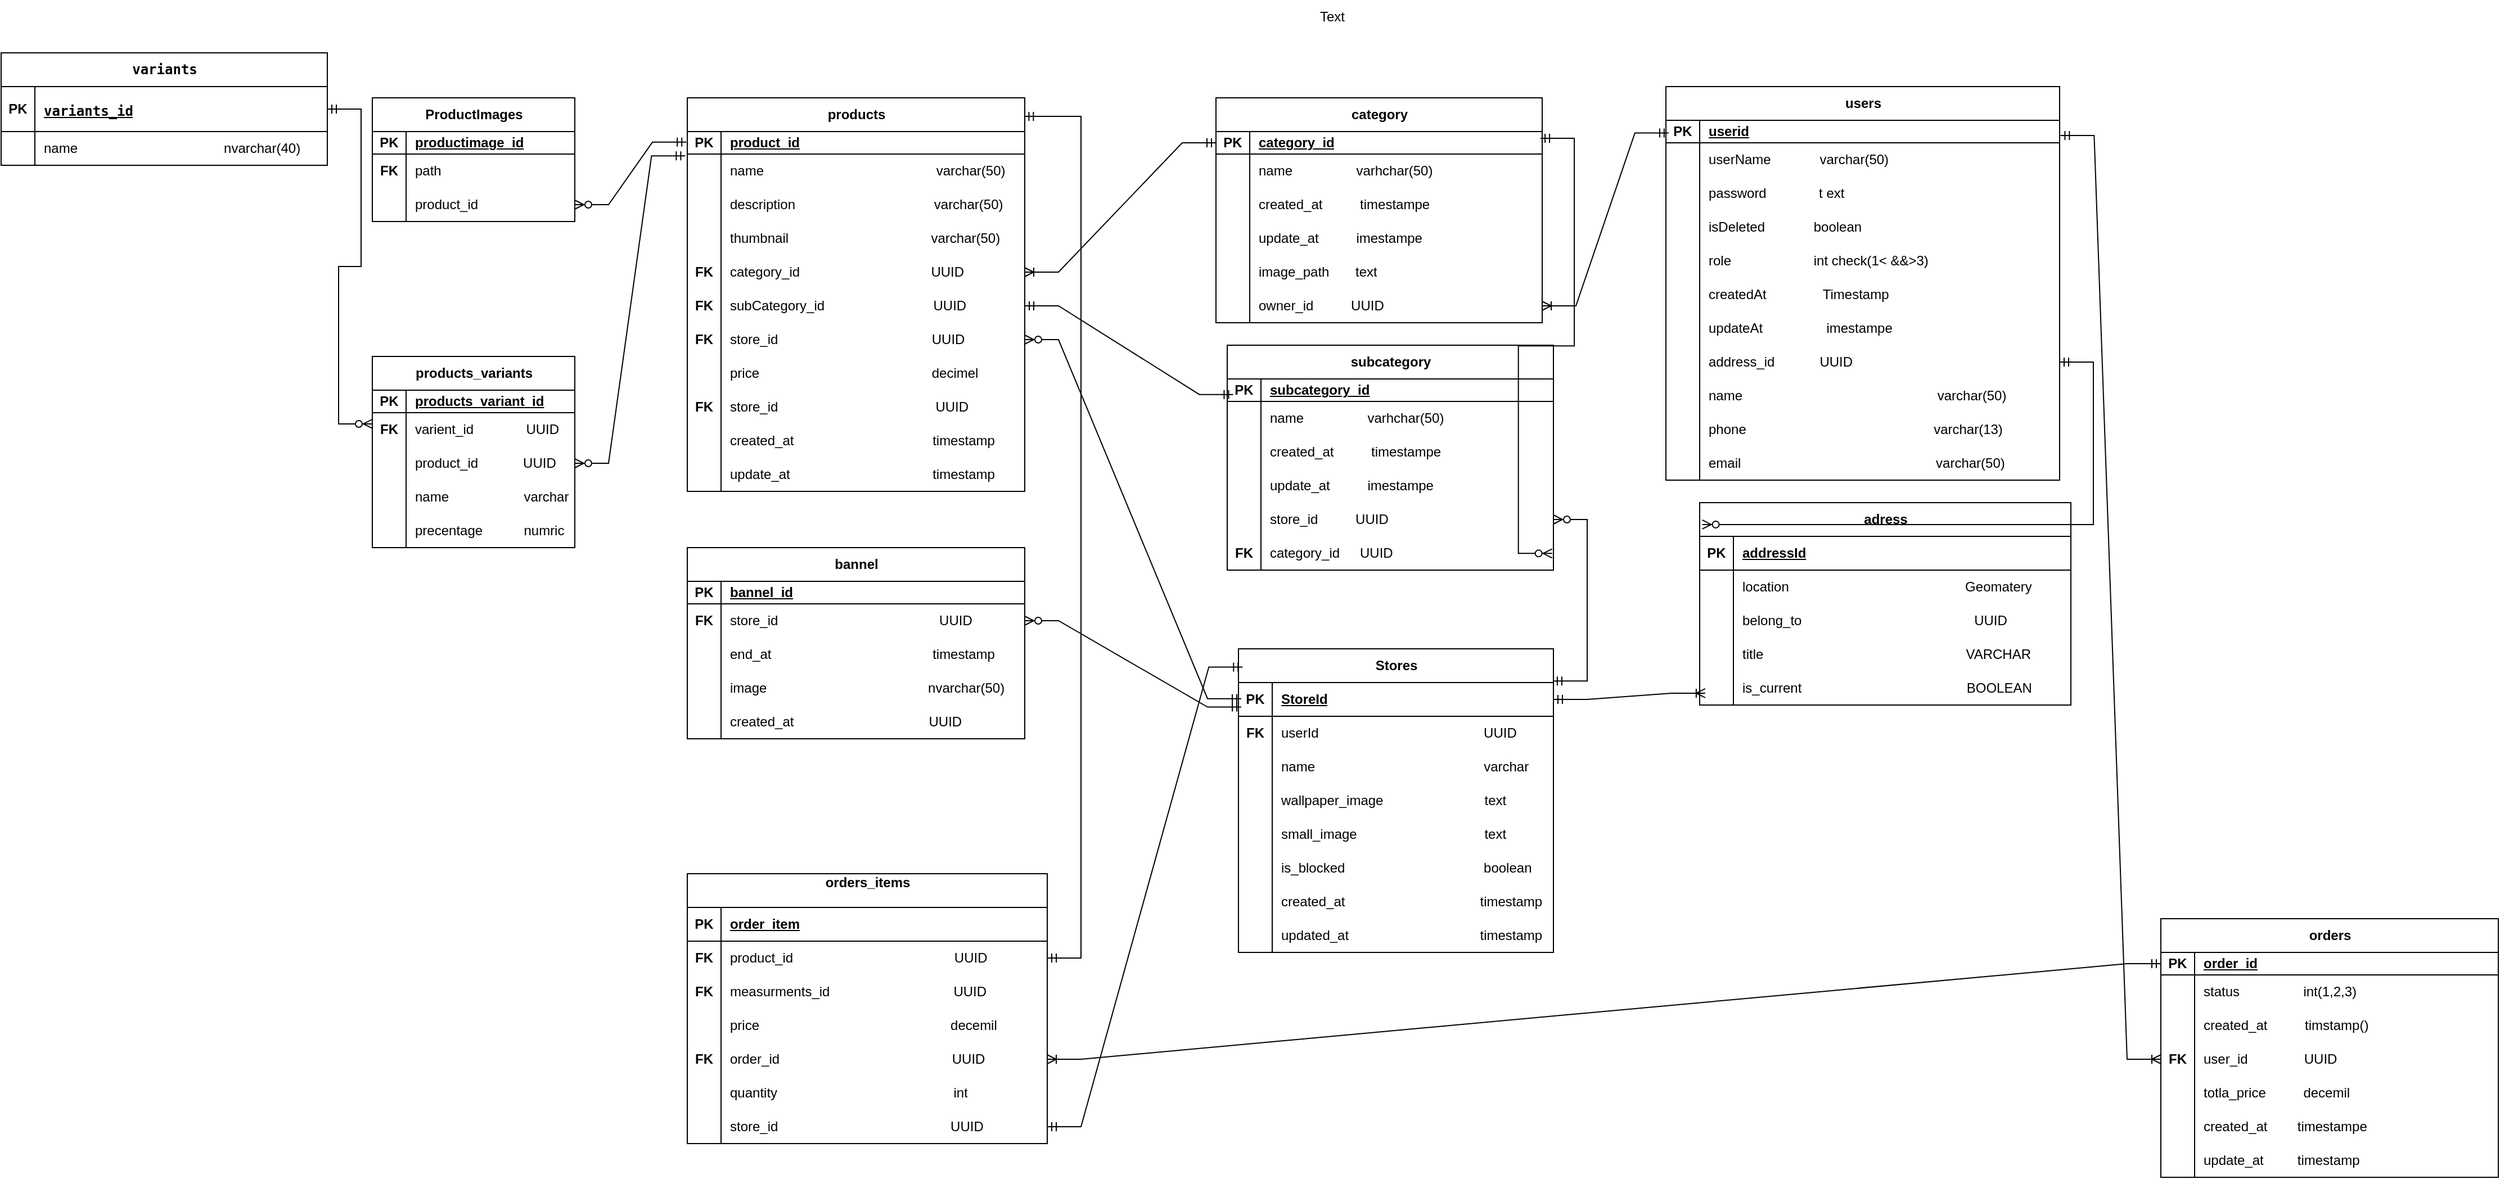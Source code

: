 <mxfile version="26.2.15">
  <diagram name="Page-1" id="lr6e11Mlna0rU3ihywL9">
    <mxGraphModel dx="715" dy="1629" grid="1" gridSize="10" guides="1" tooltips="1" connect="0" arrows="1" fold="1" page="1" pageScale="1" pageWidth="850" pageHeight="1100" background="#ffffff" math="0" shadow="0">
      <root>
        <mxCell id="0" />
        <mxCell id="1" parent="0" />
        <mxCell id="mmLFkmfMSxwVjESKhr1r-14" value="users" style="shape=table;startSize=30;container=1;collapsible=1;childLayout=tableLayout;fixedRows=1;rowLines=0;fontStyle=1;align=center;resizeLast=1;html=1;" parent="1" vertex="1">
          <mxGeometry x="1550" y="-310" width="350" height="350" as="geometry" />
        </mxCell>
        <mxCell id="mmLFkmfMSxwVjESKhr1r-15" value="" style="shape=tableRow;horizontal=0;startSize=0;swimlaneHead=0;swimlaneBody=0;fillColor=none;collapsible=0;dropTarget=0;points=[[0,0.5],[1,0.5]];portConstraint=eastwest;top=0;left=0;right=0;bottom=1;" parent="mmLFkmfMSxwVjESKhr1r-14" vertex="1">
          <mxGeometry y="30" width="350" height="20" as="geometry" />
        </mxCell>
        <mxCell id="mmLFkmfMSxwVjESKhr1r-16" value="PK" style="shape=partialRectangle;connectable=0;fillColor=none;top=0;left=0;bottom=0;right=0;fontStyle=1;overflow=hidden;whiteSpace=wrap;html=1;" parent="mmLFkmfMSxwVjESKhr1r-15" vertex="1">
          <mxGeometry width="30" height="20" as="geometry">
            <mxRectangle width="30" height="20" as="alternateBounds" />
          </mxGeometry>
        </mxCell>
        <mxCell id="mmLFkmfMSxwVjESKhr1r-17" value="userid" style="shape=partialRectangle;connectable=0;fillColor=none;top=0;left=0;bottom=0;right=0;align=left;spacingLeft=6;fontStyle=5;overflow=hidden;whiteSpace=wrap;html=1;" parent="mmLFkmfMSxwVjESKhr1r-15" vertex="1">
          <mxGeometry x="30" width="320" height="20" as="geometry">
            <mxRectangle width="320" height="20" as="alternateBounds" />
          </mxGeometry>
        </mxCell>
        <mxCell id="mmLFkmfMSxwVjESKhr1r-18" value="" style="shape=tableRow;horizontal=0;startSize=0;swimlaneHead=0;swimlaneBody=0;fillColor=none;collapsible=0;dropTarget=0;points=[[0,0.5],[1,0.5]];portConstraint=eastwest;top=0;left=0;right=0;bottom=0;" parent="mmLFkmfMSxwVjESKhr1r-14" vertex="1">
          <mxGeometry y="50" width="350" height="30" as="geometry" />
        </mxCell>
        <mxCell id="mmLFkmfMSxwVjESKhr1r-19" value="" style="shape=partialRectangle;connectable=0;fillColor=none;top=0;left=0;bottom=0;right=0;editable=1;overflow=hidden;whiteSpace=wrap;html=1;" parent="mmLFkmfMSxwVjESKhr1r-18" vertex="1">
          <mxGeometry width="30" height="30" as="geometry">
            <mxRectangle width="30" height="30" as="alternateBounds" />
          </mxGeometry>
        </mxCell>
        <mxCell id="mmLFkmfMSxwVjESKhr1r-20" value="userName&amp;nbsp; &amp;nbsp; &amp;nbsp; &amp;nbsp; &amp;nbsp; &amp;nbsp; &amp;nbsp;varchar(50)" style="shape=partialRectangle;connectable=0;fillColor=none;top=0;left=0;bottom=0;right=0;align=left;spacingLeft=6;overflow=hidden;whiteSpace=wrap;html=1;" parent="mmLFkmfMSxwVjESKhr1r-18" vertex="1">
          <mxGeometry x="30" width="320" height="30" as="geometry">
            <mxRectangle width="320" height="30" as="alternateBounds" />
          </mxGeometry>
        </mxCell>
        <mxCell id="mmLFkmfMSxwVjESKhr1r-21" value="" style="shape=tableRow;horizontal=0;startSize=0;swimlaneHead=0;swimlaneBody=0;fillColor=none;collapsible=0;dropTarget=0;points=[[0,0.5],[1,0.5]];portConstraint=eastwest;top=0;left=0;right=0;bottom=0;" parent="mmLFkmfMSxwVjESKhr1r-14" vertex="1">
          <mxGeometry y="80" width="350" height="30" as="geometry" />
        </mxCell>
        <mxCell id="mmLFkmfMSxwVjESKhr1r-22" value="" style="shape=partialRectangle;connectable=0;fillColor=none;top=0;left=0;bottom=0;right=0;editable=1;overflow=hidden;whiteSpace=wrap;html=1;" parent="mmLFkmfMSxwVjESKhr1r-21" vertex="1">
          <mxGeometry width="30" height="30" as="geometry">
            <mxRectangle width="30" height="30" as="alternateBounds" />
          </mxGeometry>
        </mxCell>
        <mxCell id="mmLFkmfMSxwVjESKhr1r-23" value="password&amp;nbsp; &amp;nbsp; &amp;nbsp; &amp;nbsp; &amp;nbsp; &amp;nbsp; &amp;nbsp; t ext" style="shape=partialRectangle;connectable=0;fillColor=none;top=0;left=0;bottom=0;right=0;align=left;spacingLeft=6;overflow=hidden;whiteSpace=wrap;html=1;" parent="mmLFkmfMSxwVjESKhr1r-21" vertex="1">
          <mxGeometry x="30" width="320" height="30" as="geometry">
            <mxRectangle width="320" height="30" as="alternateBounds" />
          </mxGeometry>
        </mxCell>
        <mxCell id="B4jfEM795jgeYrNgbJZ4-7" style="shape=tableRow;horizontal=0;startSize=0;swimlaneHead=0;swimlaneBody=0;fillColor=none;collapsible=0;dropTarget=0;points=[[0,0.5],[1,0.5]];portConstraint=eastwest;top=0;left=0;right=0;bottom=0;" parent="mmLFkmfMSxwVjESKhr1r-14" vertex="1">
          <mxGeometry y="110" width="350" height="30" as="geometry" />
        </mxCell>
        <mxCell id="B4jfEM795jgeYrNgbJZ4-8" style="shape=partialRectangle;connectable=0;fillColor=none;top=0;left=0;bottom=0;right=0;editable=1;overflow=hidden;whiteSpace=wrap;html=1;" parent="B4jfEM795jgeYrNgbJZ4-7" vertex="1">
          <mxGeometry width="30" height="30" as="geometry">
            <mxRectangle width="30" height="30" as="alternateBounds" />
          </mxGeometry>
        </mxCell>
        <mxCell id="B4jfEM795jgeYrNgbJZ4-9" value="isDeleted&amp;nbsp; &amp;nbsp; &amp;nbsp; &amp;nbsp; &amp;nbsp; &amp;nbsp; &amp;nbsp;boolean" style="shape=partialRectangle;connectable=0;fillColor=none;top=0;left=0;bottom=0;right=0;align=left;spacingLeft=6;overflow=hidden;whiteSpace=wrap;html=1;" parent="B4jfEM795jgeYrNgbJZ4-7" vertex="1">
          <mxGeometry x="30" width="320" height="30" as="geometry">
            <mxRectangle width="320" height="30" as="alternateBounds" />
          </mxGeometry>
        </mxCell>
        <mxCell id="mmLFkmfMSxwVjESKhr1r-190" style="shape=tableRow;horizontal=0;startSize=0;swimlaneHead=0;swimlaneBody=0;fillColor=none;collapsible=0;dropTarget=0;points=[[0,0.5],[1,0.5]];portConstraint=eastwest;top=0;left=0;right=0;bottom=0;" parent="mmLFkmfMSxwVjESKhr1r-14" vertex="1">
          <mxGeometry y="140" width="350" height="30" as="geometry" />
        </mxCell>
        <mxCell id="mmLFkmfMSxwVjESKhr1r-191" style="shape=partialRectangle;connectable=0;fillColor=none;top=0;left=0;bottom=0;right=0;editable=1;overflow=hidden;whiteSpace=wrap;html=1;" parent="mmLFkmfMSxwVjESKhr1r-190" vertex="1">
          <mxGeometry width="30" height="30" as="geometry">
            <mxRectangle width="30" height="30" as="alternateBounds" />
          </mxGeometry>
        </mxCell>
        <mxCell id="mmLFkmfMSxwVjESKhr1r-192" value="role&amp;nbsp; &amp;nbsp; &amp;nbsp; &amp;nbsp; &amp;nbsp; &amp;nbsp; &amp;nbsp; &amp;nbsp; &amp;nbsp; &amp;nbsp; &amp;nbsp; int check(1&amp;lt; &amp;amp;&amp;amp;&amp;gt;3)" style="shape=partialRectangle;connectable=0;fillColor=none;top=0;left=0;bottom=0;right=0;align=left;spacingLeft=6;overflow=hidden;whiteSpace=wrap;html=1;" parent="mmLFkmfMSxwVjESKhr1r-190" vertex="1">
          <mxGeometry x="30" width="320" height="30" as="geometry">
            <mxRectangle width="320" height="30" as="alternateBounds" />
          </mxGeometry>
        </mxCell>
        <mxCell id="mmLFkmfMSxwVjESKhr1r-24" value="" style="shape=tableRow;horizontal=0;startSize=0;swimlaneHead=0;swimlaneBody=0;fillColor=none;collapsible=0;dropTarget=0;points=[[0,0.5],[1,0.5]];portConstraint=eastwest;top=0;left=0;right=0;bottom=0;" parent="mmLFkmfMSxwVjESKhr1r-14" vertex="1">
          <mxGeometry y="170" width="350" height="30" as="geometry" />
        </mxCell>
        <mxCell id="mmLFkmfMSxwVjESKhr1r-25" value="" style="shape=partialRectangle;connectable=0;fillColor=none;top=0;left=0;bottom=0;right=0;editable=1;overflow=hidden;whiteSpace=wrap;html=1;" parent="mmLFkmfMSxwVjESKhr1r-24" vertex="1">
          <mxGeometry width="30" height="30" as="geometry">
            <mxRectangle width="30" height="30" as="alternateBounds" />
          </mxGeometry>
        </mxCell>
        <mxCell id="mmLFkmfMSxwVjESKhr1r-26" value="createdAt&amp;nbsp; &amp;nbsp; &amp;nbsp; &amp;nbsp; &amp;nbsp; &amp;nbsp; &amp;nbsp; &amp;nbsp;Timestamp" style="shape=partialRectangle;connectable=0;fillColor=none;top=0;left=0;bottom=0;right=0;align=left;spacingLeft=6;overflow=hidden;whiteSpace=wrap;html=1;" parent="mmLFkmfMSxwVjESKhr1r-24" vertex="1">
          <mxGeometry x="30" width="320" height="30" as="geometry">
            <mxRectangle width="320" height="30" as="alternateBounds" />
          </mxGeometry>
        </mxCell>
        <mxCell id="mmLFkmfMSxwVjESKhr1r-187" style="shape=tableRow;horizontal=0;startSize=0;swimlaneHead=0;swimlaneBody=0;fillColor=none;collapsible=0;dropTarget=0;points=[[0,0.5],[1,0.5]];portConstraint=eastwest;top=0;left=0;right=0;bottom=0;" parent="mmLFkmfMSxwVjESKhr1r-14" vertex="1">
          <mxGeometry y="200" width="350" height="30" as="geometry" />
        </mxCell>
        <mxCell id="mmLFkmfMSxwVjESKhr1r-188" style="shape=partialRectangle;connectable=0;fillColor=none;top=0;left=0;bottom=0;right=0;editable=1;overflow=hidden;whiteSpace=wrap;html=1;" parent="mmLFkmfMSxwVjESKhr1r-187" vertex="1">
          <mxGeometry width="30" height="30" as="geometry">
            <mxRectangle width="30" height="30" as="alternateBounds" />
          </mxGeometry>
        </mxCell>
        <mxCell id="mmLFkmfMSxwVjESKhr1r-189" value="updateAt&amp;nbsp; &amp;nbsp; &amp;nbsp; &amp;nbsp; &amp;nbsp; &amp;nbsp; &amp;nbsp; &amp;nbsp; &amp;nbsp;imestampe" style="shape=partialRectangle;connectable=0;fillColor=none;top=0;left=0;bottom=0;right=0;align=left;spacingLeft=6;overflow=hidden;whiteSpace=wrap;html=1;" parent="mmLFkmfMSxwVjESKhr1r-187" vertex="1">
          <mxGeometry x="30" width="320" height="30" as="geometry">
            <mxRectangle width="320" height="30" as="alternateBounds" />
          </mxGeometry>
        </mxCell>
        <mxCell id="cxsu0c9LHCt__AcTsjp1-15" style="shape=tableRow;horizontal=0;startSize=0;swimlaneHead=0;swimlaneBody=0;fillColor=none;collapsible=0;dropTarget=0;points=[[0,0.5],[1,0.5]];portConstraint=eastwest;top=0;left=0;right=0;bottom=0;" parent="mmLFkmfMSxwVjESKhr1r-14" vertex="1">
          <mxGeometry y="230" width="350" height="30" as="geometry" />
        </mxCell>
        <mxCell id="cxsu0c9LHCt__AcTsjp1-16" style="shape=partialRectangle;connectable=0;fillColor=none;top=0;left=0;bottom=0;right=0;editable=1;overflow=hidden;whiteSpace=wrap;html=1;" parent="cxsu0c9LHCt__AcTsjp1-15" vertex="1">
          <mxGeometry width="30" height="30" as="geometry">
            <mxRectangle width="30" height="30" as="alternateBounds" />
          </mxGeometry>
        </mxCell>
        <mxCell id="cxsu0c9LHCt__AcTsjp1-17" value="address_id&amp;nbsp; &amp;nbsp; &amp;nbsp; &amp;nbsp; &amp;nbsp; &amp;nbsp; UUID" style="shape=partialRectangle;connectable=0;fillColor=none;top=0;left=0;bottom=0;right=0;align=left;spacingLeft=6;overflow=hidden;whiteSpace=wrap;html=1;" parent="cxsu0c9LHCt__AcTsjp1-15" vertex="1">
          <mxGeometry x="30" width="320" height="30" as="geometry">
            <mxRectangle width="320" height="30" as="alternateBounds" />
          </mxGeometry>
        </mxCell>
        <mxCell id="mmLFkmfMSxwVjESKhr1r-5" value="" style="shape=tableRow;horizontal=0;startSize=0;swimlaneHead=0;swimlaneBody=0;fillColor=none;collapsible=0;dropTarget=0;points=[[0,0.5],[1,0.5]];portConstraint=eastwest;top=0;left=0;right=0;bottom=0;" parent="mmLFkmfMSxwVjESKhr1r-14" vertex="1">
          <mxGeometry y="260" width="350" height="30" as="geometry" />
        </mxCell>
        <mxCell id="mmLFkmfMSxwVjESKhr1r-6" value="" style="shape=partialRectangle;connectable=0;fillColor=none;top=0;left=0;bottom=0;right=0;editable=1;overflow=hidden;whiteSpace=wrap;html=1;" parent="mmLFkmfMSxwVjESKhr1r-5" vertex="1">
          <mxGeometry width="30" height="30" as="geometry">
            <mxRectangle width="30" height="30" as="alternateBounds" />
          </mxGeometry>
        </mxCell>
        <mxCell id="mmLFkmfMSxwVjESKhr1r-7" value="name&lt;span style=&quot;white-space: pre;&quot;&gt;&#x9;&lt;/span&gt;&amp;nbsp; &amp;nbsp; &amp;nbsp; &amp;nbsp; &amp;nbsp; &amp;nbsp; &amp;nbsp; &amp;nbsp; &amp;nbsp; &amp;nbsp; &amp;nbsp; &amp;nbsp; &amp;nbsp; &amp;nbsp; &amp;nbsp; &amp;nbsp; &amp;nbsp; &amp;nbsp; &amp;nbsp; &amp;nbsp; &amp;nbsp; &amp;nbsp; &amp;nbsp;varchar(50)" style="shape=partialRectangle;connectable=0;fillColor=none;top=0;left=0;bottom=0;right=0;align=left;spacingLeft=6;overflow=hidden;whiteSpace=wrap;html=1;" parent="mmLFkmfMSxwVjESKhr1r-5" vertex="1">
          <mxGeometry x="30" width="320" height="30" as="geometry">
            <mxRectangle width="320" height="30" as="alternateBounds" />
          </mxGeometry>
        </mxCell>
        <mxCell id="mmLFkmfMSxwVjESKhr1r-8" value="" style="shape=tableRow;horizontal=0;startSize=0;swimlaneHead=0;swimlaneBody=0;fillColor=none;collapsible=0;dropTarget=0;points=[[0,0.5],[1,0.5]];portConstraint=eastwest;top=0;left=0;right=0;bottom=0;" parent="mmLFkmfMSxwVjESKhr1r-14" vertex="1">
          <mxGeometry y="290" width="350" height="30" as="geometry" />
        </mxCell>
        <mxCell id="mmLFkmfMSxwVjESKhr1r-9" value="" style="shape=partialRectangle;connectable=0;fillColor=none;top=0;left=0;bottom=0;right=0;editable=1;overflow=hidden;whiteSpace=wrap;html=1;" parent="mmLFkmfMSxwVjESKhr1r-8" vertex="1">
          <mxGeometry width="30" height="30" as="geometry">
            <mxRectangle width="30" height="30" as="alternateBounds" />
          </mxGeometry>
        </mxCell>
        <mxCell id="mmLFkmfMSxwVjESKhr1r-10" value="phone&amp;nbsp; &amp;nbsp; &amp;nbsp; &amp;nbsp; &amp;nbsp; &amp;nbsp; &amp;nbsp; &amp;nbsp; &amp;nbsp; &amp;nbsp; &amp;nbsp; &amp;nbsp; &amp;nbsp; &amp;nbsp; &amp;nbsp; &amp;nbsp; &amp;nbsp; &amp;nbsp; &amp;nbsp; &amp;nbsp; &amp;nbsp; &amp;nbsp; &amp;nbsp; &amp;nbsp; &amp;nbsp; varchar(13)" style="shape=partialRectangle;connectable=0;fillColor=none;top=0;left=0;bottom=0;right=0;align=left;spacingLeft=6;overflow=hidden;whiteSpace=wrap;html=1;" parent="mmLFkmfMSxwVjESKhr1r-8" vertex="1">
          <mxGeometry x="30" width="320" height="30" as="geometry">
            <mxRectangle width="320" height="30" as="alternateBounds" />
          </mxGeometry>
        </mxCell>
        <mxCell id="mmLFkmfMSxwVjESKhr1r-118" style="shape=tableRow;horizontal=0;startSize=0;swimlaneHead=0;swimlaneBody=0;fillColor=none;collapsible=0;dropTarget=0;points=[[0,0.5],[1,0.5]];portConstraint=eastwest;top=0;left=0;right=0;bottom=0;" parent="mmLFkmfMSxwVjESKhr1r-14" vertex="1">
          <mxGeometry y="320" width="350" height="30" as="geometry" />
        </mxCell>
        <mxCell id="mmLFkmfMSxwVjESKhr1r-119" style="shape=partialRectangle;connectable=0;fillColor=none;top=0;left=0;bottom=0;right=0;editable=1;overflow=hidden;whiteSpace=wrap;html=1;" parent="mmLFkmfMSxwVjESKhr1r-118" vertex="1">
          <mxGeometry width="30" height="30" as="geometry">
            <mxRectangle width="30" height="30" as="alternateBounds" />
          </mxGeometry>
        </mxCell>
        <mxCell id="mmLFkmfMSxwVjESKhr1r-120" value="email&amp;nbsp; &amp;nbsp; &amp;nbsp; &amp;nbsp; &amp;nbsp; &amp;nbsp; &amp;nbsp; &amp;nbsp; &amp;nbsp; &amp;nbsp; &amp;nbsp; &amp;nbsp; &amp;nbsp; &amp;nbsp; &amp;nbsp; &amp;nbsp; &amp;nbsp; &amp;nbsp; &amp;nbsp; &amp;nbsp; &amp;nbsp; &amp;nbsp; &amp;nbsp; &amp;nbsp; &amp;nbsp; &amp;nbsp; varchar(50)" style="shape=partialRectangle;connectable=0;fillColor=none;top=0;left=0;bottom=0;right=0;align=left;spacingLeft=6;overflow=hidden;whiteSpace=wrap;html=1;" parent="mmLFkmfMSxwVjESKhr1r-118" vertex="1">
          <mxGeometry x="30" width="320" height="30" as="geometry">
            <mxRectangle width="320" height="30" as="alternateBounds" />
          </mxGeometry>
        </mxCell>
        <mxCell id="mmLFkmfMSxwVjESKhr1r-27" value="products" style="shape=table;startSize=30;container=1;collapsible=1;childLayout=tableLayout;fixedRows=1;rowLines=0;fontStyle=1;align=center;resizeLast=1;html=1;" parent="1" vertex="1">
          <mxGeometry x="680" y="-300" width="300" height="350" as="geometry" />
        </mxCell>
        <mxCell id="mmLFkmfMSxwVjESKhr1r-28" value="" style="shape=tableRow;horizontal=0;startSize=0;swimlaneHead=0;swimlaneBody=0;fillColor=none;collapsible=0;dropTarget=0;points=[[0,0.5],[1,0.5]];portConstraint=eastwest;top=0;left=0;right=0;bottom=1;" parent="mmLFkmfMSxwVjESKhr1r-27" vertex="1">
          <mxGeometry y="30" width="300" height="20" as="geometry" />
        </mxCell>
        <mxCell id="mmLFkmfMSxwVjESKhr1r-29" value="PK" style="shape=partialRectangle;connectable=0;fillColor=none;top=0;left=0;bottom=0;right=0;fontStyle=1;overflow=hidden;whiteSpace=wrap;html=1;" parent="mmLFkmfMSxwVjESKhr1r-28" vertex="1">
          <mxGeometry width="30" height="20" as="geometry">
            <mxRectangle width="30" height="20" as="alternateBounds" />
          </mxGeometry>
        </mxCell>
        <mxCell id="mmLFkmfMSxwVjESKhr1r-30" value="product_id" style="shape=partialRectangle;connectable=0;fillColor=none;top=0;left=0;bottom=0;right=0;align=left;spacingLeft=6;fontStyle=5;overflow=hidden;whiteSpace=wrap;html=1;" parent="mmLFkmfMSxwVjESKhr1r-28" vertex="1">
          <mxGeometry x="30" width="270" height="20" as="geometry">
            <mxRectangle width="270" height="20" as="alternateBounds" />
          </mxGeometry>
        </mxCell>
        <mxCell id="mmLFkmfMSxwVjESKhr1r-31" value="" style="shape=tableRow;horizontal=0;startSize=0;swimlaneHead=0;swimlaneBody=0;fillColor=none;collapsible=0;dropTarget=0;points=[[0,0.5],[1,0.5]];portConstraint=eastwest;top=0;left=0;right=0;bottom=0;" parent="mmLFkmfMSxwVjESKhr1r-27" vertex="1">
          <mxGeometry y="50" width="300" height="30" as="geometry" />
        </mxCell>
        <mxCell id="mmLFkmfMSxwVjESKhr1r-32" value="" style="shape=partialRectangle;connectable=0;fillColor=none;top=0;left=0;bottom=0;right=0;editable=1;overflow=hidden;whiteSpace=wrap;html=1;" parent="mmLFkmfMSxwVjESKhr1r-31" vertex="1">
          <mxGeometry width="30" height="30" as="geometry">
            <mxRectangle width="30" height="30" as="alternateBounds" />
          </mxGeometry>
        </mxCell>
        <mxCell id="mmLFkmfMSxwVjESKhr1r-33" value="name&amp;nbsp; &amp;nbsp; &amp;nbsp; &amp;nbsp; &amp;nbsp; &amp;nbsp; &amp;nbsp; &amp;nbsp; &amp;nbsp; &amp;nbsp; &amp;nbsp; &amp;nbsp; &amp;nbsp; &amp;nbsp; &amp;nbsp; &amp;nbsp; &amp;nbsp; &amp;nbsp; &amp;nbsp; &amp;nbsp; &amp;nbsp; &amp;nbsp; &amp;nbsp; varchar(50)" style="shape=partialRectangle;connectable=0;fillColor=none;top=0;left=0;bottom=0;right=0;align=left;spacingLeft=6;overflow=hidden;whiteSpace=wrap;html=1;" parent="mmLFkmfMSxwVjESKhr1r-31" vertex="1">
          <mxGeometry x="30" width="270" height="30" as="geometry">
            <mxRectangle width="270" height="30" as="alternateBounds" />
          </mxGeometry>
        </mxCell>
        <mxCell id="mmLFkmfMSxwVjESKhr1r-34" value="" style="shape=tableRow;horizontal=0;startSize=0;swimlaneHead=0;swimlaneBody=0;fillColor=none;collapsible=0;dropTarget=0;points=[[0,0.5],[1,0.5]];portConstraint=eastwest;top=0;left=0;right=0;bottom=0;" parent="mmLFkmfMSxwVjESKhr1r-27" vertex="1">
          <mxGeometry y="80" width="300" height="30" as="geometry" />
        </mxCell>
        <mxCell id="mmLFkmfMSxwVjESKhr1r-35" value="" style="shape=partialRectangle;connectable=0;fillColor=none;top=0;left=0;bottom=0;right=0;editable=1;overflow=hidden;whiteSpace=wrap;html=1;" parent="mmLFkmfMSxwVjESKhr1r-34" vertex="1">
          <mxGeometry width="30" height="30" as="geometry">
            <mxRectangle width="30" height="30" as="alternateBounds" />
          </mxGeometry>
        </mxCell>
        <mxCell id="mmLFkmfMSxwVjESKhr1r-36" value="description&amp;nbsp; &amp;nbsp; &amp;nbsp; &amp;nbsp; &amp;nbsp; &amp;nbsp; &amp;nbsp; &amp;nbsp; &amp;nbsp; &amp;nbsp; &amp;nbsp; &amp;nbsp; &amp;nbsp; &amp;nbsp; &amp;nbsp; &amp;nbsp; &amp;nbsp; &amp;nbsp; &amp;nbsp;varchar(50)" style="shape=partialRectangle;connectable=0;fillColor=none;top=0;left=0;bottom=0;right=0;align=left;spacingLeft=6;overflow=hidden;whiteSpace=wrap;html=1;" parent="mmLFkmfMSxwVjESKhr1r-34" vertex="1">
          <mxGeometry x="30" width="270" height="30" as="geometry">
            <mxRectangle width="270" height="30" as="alternateBounds" />
          </mxGeometry>
        </mxCell>
        <mxCell id="mmLFkmfMSxwVjESKhr1r-37" value="" style="shape=tableRow;horizontal=0;startSize=0;swimlaneHead=0;swimlaneBody=0;fillColor=none;collapsible=0;dropTarget=0;points=[[0,0.5],[1,0.5]];portConstraint=eastwest;top=0;left=0;right=0;bottom=0;" parent="mmLFkmfMSxwVjESKhr1r-27" vertex="1">
          <mxGeometry y="110" width="300" height="30" as="geometry" />
        </mxCell>
        <mxCell id="mmLFkmfMSxwVjESKhr1r-38" value="" style="shape=partialRectangle;connectable=0;fillColor=none;top=0;left=0;bottom=0;right=0;editable=1;overflow=hidden;whiteSpace=wrap;html=1;" parent="mmLFkmfMSxwVjESKhr1r-37" vertex="1">
          <mxGeometry width="30" height="30" as="geometry">
            <mxRectangle width="30" height="30" as="alternateBounds" />
          </mxGeometry>
        </mxCell>
        <mxCell id="mmLFkmfMSxwVjESKhr1r-39" value="thumbnail&amp;nbsp; &amp;nbsp; &amp;nbsp; &amp;nbsp; &amp;nbsp; &amp;nbsp; &amp;nbsp; &amp;nbsp; &amp;nbsp; &amp;nbsp; &amp;nbsp; &amp;nbsp; &amp;nbsp; &amp;nbsp; &amp;nbsp; &amp;nbsp; &amp;nbsp; &amp;nbsp; &amp;nbsp; varchar(50)" style="shape=partialRectangle;connectable=0;fillColor=none;top=0;left=0;bottom=0;right=0;align=left;spacingLeft=6;overflow=hidden;whiteSpace=wrap;html=1;" parent="mmLFkmfMSxwVjESKhr1r-37" vertex="1">
          <mxGeometry x="30" width="270" height="30" as="geometry">
            <mxRectangle width="270" height="30" as="alternateBounds" />
          </mxGeometry>
        </mxCell>
        <mxCell id="mmLFkmfMSxwVjESKhr1r-121" style="shape=tableRow;horizontal=0;startSize=0;swimlaneHead=0;swimlaneBody=0;fillColor=none;collapsible=0;dropTarget=0;points=[[0,0.5],[1,0.5]];portConstraint=eastwest;top=0;left=0;right=0;bottom=0;" parent="mmLFkmfMSxwVjESKhr1r-27" vertex="1">
          <mxGeometry y="140" width="300" height="30" as="geometry" />
        </mxCell>
        <mxCell id="mmLFkmfMSxwVjESKhr1r-122" value="&lt;b&gt;FK&lt;/b&gt;" style="shape=partialRectangle;connectable=0;fillColor=none;top=0;left=0;bottom=0;right=0;editable=1;overflow=hidden;whiteSpace=wrap;html=1;" parent="mmLFkmfMSxwVjESKhr1r-121" vertex="1">
          <mxGeometry width="30" height="30" as="geometry">
            <mxRectangle width="30" height="30" as="alternateBounds" />
          </mxGeometry>
        </mxCell>
        <mxCell id="mmLFkmfMSxwVjESKhr1r-123" value="category_id&amp;nbsp; &amp;nbsp; &amp;nbsp; &amp;nbsp; &amp;nbsp; &amp;nbsp; &amp;nbsp; &amp;nbsp; &amp;nbsp; &amp;nbsp; &amp;nbsp; &amp;nbsp; &amp;nbsp; &amp;nbsp; &amp;nbsp; &amp;nbsp; &amp;nbsp; &amp;nbsp;UUID" style="shape=partialRectangle;connectable=0;fillColor=none;top=0;left=0;bottom=0;right=0;align=left;spacingLeft=6;overflow=hidden;whiteSpace=wrap;html=1;" parent="mmLFkmfMSxwVjESKhr1r-121" vertex="1">
          <mxGeometry x="30" width="270" height="30" as="geometry">
            <mxRectangle width="270" height="30" as="alternateBounds" />
          </mxGeometry>
        </mxCell>
        <mxCell id="8zW4g4S_PteTGWaRtZ9B-61" style="shape=tableRow;horizontal=0;startSize=0;swimlaneHead=0;swimlaneBody=0;fillColor=none;collapsible=0;dropTarget=0;points=[[0,0.5],[1,0.5]];portConstraint=eastwest;top=0;left=0;right=0;bottom=0;" parent="mmLFkmfMSxwVjESKhr1r-27" vertex="1">
          <mxGeometry y="170" width="300" height="30" as="geometry" />
        </mxCell>
        <mxCell id="8zW4g4S_PteTGWaRtZ9B-62" value="&lt;b&gt;FK&lt;/b&gt;" style="shape=partialRectangle;connectable=0;fillColor=none;top=0;left=0;bottom=0;right=0;editable=1;overflow=hidden;whiteSpace=wrap;html=1;" parent="8zW4g4S_PteTGWaRtZ9B-61" vertex="1">
          <mxGeometry width="30" height="30" as="geometry">
            <mxRectangle width="30" height="30" as="alternateBounds" />
          </mxGeometry>
        </mxCell>
        <mxCell id="8zW4g4S_PteTGWaRtZ9B-63" value="subCategory_id&amp;nbsp; &amp;nbsp; &amp;nbsp; &amp;nbsp; &amp;nbsp; &amp;nbsp; &amp;nbsp; &amp;nbsp; &amp;nbsp; &amp;nbsp; &amp;nbsp; &amp;nbsp; &amp;nbsp; &amp;nbsp; &amp;nbsp;UUID" style="shape=partialRectangle;connectable=0;fillColor=none;top=0;left=0;bottom=0;right=0;align=left;spacingLeft=6;overflow=hidden;whiteSpace=wrap;html=1;" parent="8zW4g4S_PteTGWaRtZ9B-61" vertex="1">
          <mxGeometry x="30" width="270" height="30" as="geometry">
            <mxRectangle width="270" height="30" as="alternateBounds" />
          </mxGeometry>
        </mxCell>
        <mxCell id="8zW4g4S_PteTGWaRtZ9B-69" style="shape=tableRow;horizontal=0;startSize=0;swimlaneHead=0;swimlaneBody=0;fillColor=none;collapsible=0;dropTarget=0;points=[[0,0.5],[1,0.5]];portConstraint=eastwest;top=0;left=0;right=0;bottom=0;" parent="mmLFkmfMSxwVjESKhr1r-27" vertex="1">
          <mxGeometry y="200" width="300" height="30" as="geometry" />
        </mxCell>
        <mxCell id="8zW4g4S_PteTGWaRtZ9B-70" value="&lt;b&gt;FK&lt;/b&gt;" style="shape=partialRectangle;connectable=0;fillColor=none;top=0;left=0;bottom=0;right=0;editable=1;overflow=hidden;whiteSpace=wrap;html=1;" parent="8zW4g4S_PteTGWaRtZ9B-69" vertex="1">
          <mxGeometry width="30" height="30" as="geometry">
            <mxRectangle width="30" height="30" as="alternateBounds" />
          </mxGeometry>
        </mxCell>
        <mxCell id="8zW4g4S_PteTGWaRtZ9B-71" value="store_id&amp;nbsp; &amp;nbsp; &amp;nbsp; &amp;nbsp; &amp;nbsp; &amp;nbsp; &amp;nbsp; &amp;nbsp; &amp;nbsp; &amp;nbsp; &amp;nbsp; &amp;nbsp; &amp;nbsp; &amp;nbsp; &amp;nbsp; &amp;nbsp; &amp;nbsp; &amp;nbsp; &amp;nbsp; &amp;nbsp; &amp;nbsp;UUID" style="shape=partialRectangle;connectable=0;fillColor=none;top=0;left=0;bottom=0;right=0;align=left;spacingLeft=6;overflow=hidden;whiteSpace=wrap;html=1;" parent="8zW4g4S_PteTGWaRtZ9B-69" vertex="1">
          <mxGeometry x="30" width="270" height="30" as="geometry">
            <mxRectangle width="270" height="30" as="alternateBounds" />
          </mxGeometry>
        </mxCell>
        <mxCell id="mmLFkmfMSxwVjESKhr1r-124" style="shape=tableRow;horizontal=0;startSize=0;swimlaneHead=0;swimlaneBody=0;fillColor=none;collapsible=0;dropTarget=0;points=[[0,0.5],[1,0.5]];portConstraint=eastwest;top=0;left=0;right=0;bottom=0;" parent="mmLFkmfMSxwVjESKhr1r-27" vertex="1">
          <mxGeometry y="230" width="300" height="30" as="geometry" />
        </mxCell>
        <mxCell id="mmLFkmfMSxwVjESKhr1r-125" style="shape=partialRectangle;connectable=0;fillColor=none;top=0;left=0;bottom=0;right=0;editable=1;overflow=hidden;whiteSpace=wrap;html=1;" parent="mmLFkmfMSxwVjESKhr1r-124" vertex="1">
          <mxGeometry width="30" height="30" as="geometry">
            <mxRectangle width="30" height="30" as="alternateBounds" />
          </mxGeometry>
        </mxCell>
        <mxCell id="mmLFkmfMSxwVjESKhr1r-126" value="price&amp;nbsp; &amp;nbsp; &amp;nbsp; &amp;nbsp; &amp;nbsp; &amp;nbsp; &amp;nbsp; &amp;nbsp; &amp;nbsp; &amp;nbsp; &amp;nbsp; &amp;nbsp; &amp;nbsp; &amp;nbsp; &amp;nbsp; &amp;nbsp; &amp;nbsp; &amp;nbsp; &amp;nbsp; &amp;nbsp; &amp;nbsp; &amp;nbsp; &amp;nbsp; decimel" style="shape=partialRectangle;connectable=0;fillColor=none;top=0;left=0;bottom=0;right=0;align=left;spacingLeft=6;overflow=hidden;whiteSpace=wrap;html=1;" parent="mmLFkmfMSxwVjESKhr1r-124" vertex="1">
          <mxGeometry x="30" width="270" height="30" as="geometry">
            <mxRectangle width="270" height="30" as="alternateBounds" />
          </mxGeometry>
        </mxCell>
        <mxCell id="mmLFkmfMSxwVjESKhr1r-133" style="shape=tableRow;horizontal=0;startSize=0;swimlaneHead=0;swimlaneBody=0;fillColor=none;collapsible=0;dropTarget=0;points=[[0,0.5],[1,0.5]];portConstraint=eastwest;top=0;left=0;right=0;bottom=0;" parent="mmLFkmfMSxwVjESKhr1r-27" vertex="1">
          <mxGeometry y="260" width="300" height="30" as="geometry" />
        </mxCell>
        <mxCell id="mmLFkmfMSxwVjESKhr1r-134" value="&lt;b&gt;FK&lt;/b&gt;" style="shape=partialRectangle;connectable=0;fillColor=none;top=0;left=0;bottom=0;right=0;editable=1;overflow=hidden;whiteSpace=wrap;html=1;" parent="mmLFkmfMSxwVjESKhr1r-133" vertex="1">
          <mxGeometry width="30" height="30" as="geometry">
            <mxRectangle width="30" height="30" as="alternateBounds" />
          </mxGeometry>
        </mxCell>
        <mxCell id="mmLFkmfMSxwVjESKhr1r-135" value="store_id&amp;nbsp; &amp;nbsp; &amp;nbsp; &amp;nbsp; &amp;nbsp; &amp;nbsp; &amp;nbsp; &amp;nbsp; &amp;nbsp; &amp;nbsp; &amp;nbsp; &amp;nbsp; &amp;nbsp; &amp;nbsp; &amp;nbsp; &amp;nbsp; &amp;nbsp; &amp;nbsp; &amp;nbsp; &amp;nbsp; &amp;nbsp; UUID&amp;nbsp;" style="shape=partialRectangle;connectable=0;fillColor=none;top=0;left=0;bottom=0;right=0;align=left;spacingLeft=6;overflow=hidden;whiteSpace=wrap;html=1;" parent="mmLFkmfMSxwVjESKhr1r-133" vertex="1">
          <mxGeometry x="30" width="270" height="30" as="geometry">
            <mxRectangle width="270" height="30" as="alternateBounds" />
          </mxGeometry>
        </mxCell>
        <mxCell id="mmLFkmfMSxwVjESKhr1r-127" style="shape=tableRow;horizontal=0;startSize=0;swimlaneHead=0;swimlaneBody=0;fillColor=none;collapsible=0;dropTarget=0;points=[[0,0.5],[1,0.5]];portConstraint=eastwest;top=0;left=0;right=0;bottom=0;" parent="mmLFkmfMSxwVjESKhr1r-27" vertex="1">
          <mxGeometry y="290" width="300" height="30" as="geometry" />
        </mxCell>
        <mxCell id="mmLFkmfMSxwVjESKhr1r-128" style="shape=partialRectangle;connectable=0;fillColor=none;top=0;left=0;bottom=0;right=0;editable=1;overflow=hidden;whiteSpace=wrap;html=1;" parent="mmLFkmfMSxwVjESKhr1r-127" vertex="1">
          <mxGeometry width="30" height="30" as="geometry">
            <mxRectangle width="30" height="30" as="alternateBounds" />
          </mxGeometry>
        </mxCell>
        <mxCell id="mmLFkmfMSxwVjESKhr1r-129" value="created_at&amp;nbsp; &amp;nbsp; &amp;nbsp; &amp;nbsp; &amp;nbsp; &amp;nbsp; &amp;nbsp; &amp;nbsp; &amp;nbsp; &amp;nbsp; &amp;nbsp; &amp;nbsp; &amp;nbsp; &amp;nbsp; &amp;nbsp; &amp;nbsp; &amp;nbsp; &amp;nbsp; &amp;nbsp;timestamp" style="shape=partialRectangle;connectable=0;fillColor=none;top=0;left=0;bottom=0;right=0;align=left;spacingLeft=6;overflow=hidden;whiteSpace=wrap;html=1;" parent="mmLFkmfMSxwVjESKhr1r-127" vertex="1">
          <mxGeometry x="30" width="270" height="30" as="geometry">
            <mxRectangle width="270" height="30" as="alternateBounds" />
          </mxGeometry>
        </mxCell>
        <mxCell id="mmLFkmfMSxwVjESKhr1r-130" style="shape=tableRow;horizontal=0;startSize=0;swimlaneHead=0;swimlaneBody=0;fillColor=none;collapsible=0;dropTarget=0;points=[[0,0.5],[1,0.5]];portConstraint=eastwest;top=0;left=0;right=0;bottom=0;" parent="mmLFkmfMSxwVjESKhr1r-27" vertex="1">
          <mxGeometry y="320" width="300" height="30" as="geometry" />
        </mxCell>
        <mxCell id="mmLFkmfMSxwVjESKhr1r-131" style="shape=partialRectangle;connectable=0;fillColor=none;top=0;left=0;bottom=0;right=0;editable=1;overflow=hidden;whiteSpace=wrap;html=1;" parent="mmLFkmfMSxwVjESKhr1r-130" vertex="1">
          <mxGeometry width="30" height="30" as="geometry">
            <mxRectangle width="30" height="30" as="alternateBounds" />
          </mxGeometry>
        </mxCell>
        <mxCell id="mmLFkmfMSxwVjESKhr1r-132" value="update_at&amp;nbsp; &amp;nbsp; &amp;nbsp; &amp;nbsp; &amp;nbsp; &amp;nbsp; &amp;nbsp; &amp;nbsp; &amp;nbsp; &amp;nbsp; &amp;nbsp; &amp;nbsp; &amp;nbsp; &amp;nbsp; &amp;nbsp; &amp;nbsp; &amp;nbsp; &amp;nbsp; &amp;nbsp; timestamp" style="shape=partialRectangle;connectable=0;fillColor=none;top=0;left=0;bottom=0;right=0;align=left;spacingLeft=6;overflow=hidden;whiteSpace=wrap;html=1;" parent="mmLFkmfMSxwVjESKhr1r-130" vertex="1">
          <mxGeometry x="30" width="270" height="30" as="geometry">
            <mxRectangle width="270" height="30" as="alternateBounds" />
          </mxGeometry>
        </mxCell>
        <mxCell id="mmLFkmfMSxwVjESKhr1r-40" value="&lt;pre data-ved=&quot;2ahUKEwivsLTys4qNAxUmVaQEHYGsJKwQ3ewLegQIDRAS&quot; aria-label=&quot;النص المترجم: unit of measurement&quot; style=&quot;text-align: left;&quot; id=&quot;tw-target-text&quot; data-placeholder=&quot;الترجمة&quot; class=&quot;tw-data-text tw-text-large tw-ta&quot; dir=&quot;ltr&quot;&gt;variants&lt;/pre&gt;" style="shape=table;startSize=30;container=1;collapsible=1;childLayout=tableLayout;fixedRows=1;rowLines=0;fontStyle=1;align=center;resizeLast=1;html=1;" parent="1" vertex="1">
          <mxGeometry x="70" y="-340" width="290" height="100" as="geometry" />
        </mxCell>
        <mxCell id="mmLFkmfMSxwVjESKhr1r-41" value="" style="shape=tableRow;horizontal=0;startSize=0;swimlaneHead=0;swimlaneBody=0;fillColor=none;collapsible=0;dropTarget=0;points=[[0,0.5],[1,0.5]];portConstraint=eastwest;top=0;left=0;right=0;bottom=1;" parent="mmLFkmfMSxwVjESKhr1r-40" vertex="1">
          <mxGeometry y="30" width="290" height="40" as="geometry" />
        </mxCell>
        <mxCell id="mmLFkmfMSxwVjESKhr1r-42" value="PK" style="shape=partialRectangle;connectable=0;fillColor=none;top=0;left=0;bottom=0;right=0;fontStyle=1;overflow=hidden;whiteSpace=wrap;html=1;" parent="mmLFkmfMSxwVjESKhr1r-41" vertex="1">
          <mxGeometry width="30" height="40" as="geometry">
            <mxRectangle width="30" height="40" as="alternateBounds" />
          </mxGeometry>
        </mxCell>
        <mxCell id="mmLFkmfMSxwVjESKhr1r-43" value="&lt;pre data-ved=&quot;2ahUKEwivsLTys4qNAxUmVaQEHYGsJKwQ3ewLegQIDRAS&quot; aria-label=&quot;النص المترجم: unit of measurement&quot; id=&quot;tw-target-text&quot; data-placeholder=&quot;الترجمة&quot; class=&quot;tw-data-text tw-text-large tw-ta&quot; dir=&quot;ltr&quot;&gt;&lt;span lang=&quot;en&quot; class=&quot;Y2IQFc&quot;&gt;variants_id&lt;/span&gt;&lt;/pre&gt;" style="shape=partialRectangle;connectable=0;fillColor=none;top=0;left=0;bottom=0;right=0;align=left;spacingLeft=6;fontStyle=5;overflow=hidden;whiteSpace=wrap;html=1;" parent="mmLFkmfMSxwVjESKhr1r-41" vertex="1">
          <mxGeometry x="30" width="260" height="40" as="geometry">
            <mxRectangle width="260" height="40" as="alternateBounds" />
          </mxGeometry>
        </mxCell>
        <mxCell id="mmLFkmfMSxwVjESKhr1r-44" value="" style="shape=tableRow;horizontal=0;startSize=0;swimlaneHead=0;swimlaneBody=0;fillColor=none;collapsible=0;dropTarget=0;points=[[0,0.5],[1,0.5]];portConstraint=eastwest;top=0;left=0;right=0;bottom=0;" parent="mmLFkmfMSxwVjESKhr1r-40" vertex="1">
          <mxGeometry y="70" width="290" height="30" as="geometry" />
        </mxCell>
        <mxCell id="mmLFkmfMSxwVjESKhr1r-45" value="" style="shape=partialRectangle;connectable=0;fillColor=none;top=0;left=0;bottom=0;right=0;editable=1;overflow=hidden;whiteSpace=wrap;html=1;" parent="mmLFkmfMSxwVjESKhr1r-44" vertex="1">
          <mxGeometry width="30" height="30" as="geometry">
            <mxRectangle width="30" height="30" as="alternateBounds" />
          </mxGeometry>
        </mxCell>
        <mxCell id="mmLFkmfMSxwVjESKhr1r-46" value="name&amp;nbsp; &amp;nbsp; &amp;nbsp; &amp;nbsp; &amp;nbsp; &amp;nbsp; &amp;nbsp; &amp;nbsp; &amp;nbsp; &amp;nbsp; &amp;nbsp; &amp;nbsp; &amp;nbsp; &amp;nbsp; &amp;nbsp; &amp;nbsp; &amp;nbsp; &amp;nbsp; &amp;nbsp; &amp;nbsp;nvarchar(40)" style="shape=partialRectangle;connectable=0;fillColor=none;top=0;left=0;bottom=0;right=0;align=left;spacingLeft=6;overflow=hidden;whiteSpace=wrap;html=1;" parent="mmLFkmfMSxwVjESKhr1r-44" vertex="1">
          <mxGeometry x="30" width="260" height="30" as="geometry">
            <mxRectangle width="260" height="30" as="alternateBounds" />
          </mxGeometry>
        </mxCell>
        <mxCell id="mmLFkmfMSxwVjESKhr1r-53" value="orders" style="shape=table;startSize=30;container=1;collapsible=1;childLayout=tableLayout;fixedRows=1;rowLines=0;fontStyle=1;align=center;resizeLast=1;html=1;" parent="1" vertex="1">
          <mxGeometry x="1990" y="430" width="300" height="230" as="geometry" />
        </mxCell>
        <mxCell id="mmLFkmfMSxwVjESKhr1r-54" value="" style="shape=tableRow;horizontal=0;startSize=0;swimlaneHead=0;swimlaneBody=0;fillColor=none;collapsible=0;dropTarget=0;points=[[0,0.5],[1,0.5]];portConstraint=eastwest;top=0;left=0;right=0;bottom=1;" parent="mmLFkmfMSxwVjESKhr1r-53" vertex="1">
          <mxGeometry y="30" width="300" height="20" as="geometry" />
        </mxCell>
        <mxCell id="mmLFkmfMSxwVjESKhr1r-55" value="PK" style="shape=partialRectangle;connectable=0;fillColor=none;top=0;left=0;bottom=0;right=0;fontStyle=1;overflow=hidden;whiteSpace=wrap;html=1;" parent="mmLFkmfMSxwVjESKhr1r-54" vertex="1">
          <mxGeometry width="30" height="20" as="geometry">
            <mxRectangle width="30" height="20" as="alternateBounds" />
          </mxGeometry>
        </mxCell>
        <mxCell id="mmLFkmfMSxwVjESKhr1r-56" value="order_id" style="shape=partialRectangle;connectable=0;fillColor=none;top=0;left=0;bottom=0;right=0;align=left;spacingLeft=6;fontStyle=5;overflow=hidden;whiteSpace=wrap;html=1;" parent="mmLFkmfMSxwVjESKhr1r-54" vertex="1">
          <mxGeometry x="30" width="270" height="20" as="geometry">
            <mxRectangle width="270" height="20" as="alternateBounds" />
          </mxGeometry>
        </mxCell>
        <mxCell id="mmLFkmfMSxwVjESKhr1r-57" value="" style="shape=tableRow;horizontal=0;startSize=0;swimlaneHead=0;swimlaneBody=0;fillColor=none;collapsible=0;dropTarget=0;points=[[0,0.5],[1,0.5]];portConstraint=eastwest;top=0;left=0;right=0;bottom=0;" parent="mmLFkmfMSxwVjESKhr1r-53" vertex="1">
          <mxGeometry y="50" width="300" height="30" as="geometry" />
        </mxCell>
        <mxCell id="mmLFkmfMSxwVjESKhr1r-58" value="" style="shape=partialRectangle;connectable=0;fillColor=none;top=0;left=0;bottom=0;right=0;editable=1;overflow=hidden;whiteSpace=wrap;html=1;" parent="mmLFkmfMSxwVjESKhr1r-57" vertex="1">
          <mxGeometry width="30" height="30" as="geometry">
            <mxRectangle width="30" height="30" as="alternateBounds" />
          </mxGeometry>
        </mxCell>
        <mxCell id="mmLFkmfMSxwVjESKhr1r-59" value="status&amp;nbsp; &amp;nbsp; &amp;nbsp; &amp;nbsp; &amp;nbsp; &amp;nbsp; &amp;nbsp; &amp;nbsp; &amp;nbsp;int(1,2,3)" style="shape=partialRectangle;connectable=0;fillColor=none;top=0;left=0;bottom=0;right=0;align=left;spacingLeft=6;overflow=hidden;whiteSpace=wrap;html=1;" parent="mmLFkmfMSxwVjESKhr1r-57" vertex="1">
          <mxGeometry x="30" width="270" height="30" as="geometry">
            <mxRectangle width="270" height="30" as="alternateBounds" />
          </mxGeometry>
        </mxCell>
        <mxCell id="mmLFkmfMSxwVjESKhr1r-60" value="" style="shape=tableRow;horizontal=0;startSize=0;swimlaneHead=0;swimlaneBody=0;fillColor=none;collapsible=0;dropTarget=0;points=[[0,0.5],[1,0.5]];portConstraint=eastwest;top=0;left=0;right=0;bottom=0;" parent="mmLFkmfMSxwVjESKhr1r-53" vertex="1">
          <mxGeometry y="80" width="300" height="30" as="geometry" />
        </mxCell>
        <mxCell id="mmLFkmfMSxwVjESKhr1r-61" value="" style="shape=partialRectangle;connectable=0;fillColor=none;top=0;left=0;bottom=0;right=0;editable=1;overflow=hidden;whiteSpace=wrap;html=1;" parent="mmLFkmfMSxwVjESKhr1r-60" vertex="1">
          <mxGeometry width="30" height="30" as="geometry">
            <mxRectangle width="30" height="30" as="alternateBounds" />
          </mxGeometry>
        </mxCell>
        <mxCell id="mmLFkmfMSxwVjESKhr1r-62" value="created_at&amp;nbsp; &amp;nbsp; &amp;nbsp; &amp;nbsp; &amp;nbsp; timstamp()" style="shape=partialRectangle;connectable=0;fillColor=none;top=0;left=0;bottom=0;right=0;align=left;spacingLeft=6;overflow=hidden;whiteSpace=wrap;html=1;" parent="mmLFkmfMSxwVjESKhr1r-60" vertex="1">
          <mxGeometry x="30" width="270" height="30" as="geometry">
            <mxRectangle width="270" height="30" as="alternateBounds" />
          </mxGeometry>
        </mxCell>
        <mxCell id="mmLFkmfMSxwVjESKhr1r-63" value="" style="shape=tableRow;horizontal=0;startSize=0;swimlaneHead=0;swimlaneBody=0;fillColor=none;collapsible=0;dropTarget=0;points=[[0,0.5],[1,0.5]];portConstraint=eastwest;top=0;left=0;right=0;bottom=0;" parent="mmLFkmfMSxwVjESKhr1r-53" vertex="1">
          <mxGeometry y="110" width="300" height="30" as="geometry" />
        </mxCell>
        <mxCell id="mmLFkmfMSxwVjESKhr1r-64" value="&lt;b&gt;FK&lt;/b&gt;" style="shape=partialRectangle;connectable=0;fillColor=none;top=0;left=0;bottom=0;right=0;editable=1;overflow=hidden;whiteSpace=wrap;html=1;" parent="mmLFkmfMSxwVjESKhr1r-63" vertex="1">
          <mxGeometry width="30" height="30" as="geometry">
            <mxRectangle width="30" height="30" as="alternateBounds" />
          </mxGeometry>
        </mxCell>
        <mxCell id="mmLFkmfMSxwVjESKhr1r-65" value="user_id&amp;nbsp; &amp;nbsp; &amp;nbsp; &amp;nbsp; &amp;nbsp; &amp;nbsp; &amp;nbsp; &amp;nbsp;UUID" style="shape=partialRectangle;connectable=0;fillColor=none;top=0;left=0;bottom=0;right=0;align=left;spacingLeft=6;overflow=hidden;whiteSpace=wrap;html=1;" parent="mmLFkmfMSxwVjESKhr1r-63" vertex="1">
          <mxGeometry x="30" width="270" height="30" as="geometry">
            <mxRectangle width="270" height="30" as="alternateBounds" />
          </mxGeometry>
        </mxCell>
        <mxCell id="mmLFkmfMSxwVjESKhr1r-136" style="shape=tableRow;horizontal=0;startSize=0;swimlaneHead=0;swimlaneBody=0;fillColor=none;collapsible=0;dropTarget=0;points=[[0,0.5],[1,0.5]];portConstraint=eastwest;top=0;left=0;right=0;bottom=0;" parent="mmLFkmfMSxwVjESKhr1r-53" vertex="1">
          <mxGeometry y="140" width="300" height="30" as="geometry" />
        </mxCell>
        <mxCell id="mmLFkmfMSxwVjESKhr1r-137" style="shape=partialRectangle;connectable=0;fillColor=none;top=0;left=0;bottom=0;right=0;editable=1;overflow=hidden;whiteSpace=wrap;html=1;" parent="mmLFkmfMSxwVjESKhr1r-136" vertex="1">
          <mxGeometry width="30" height="30" as="geometry">
            <mxRectangle width="30" height="30" as="alternateBounds" />
          </mxGeometry>
        </mxCell>
        <mxCell id="mmLFkmfMSxwVjESKhr1r-138" value="totla_price&amp;nbsp; &amp;nbsp; &amp;nbsp; &amp;nbsp; &amp;nbsp; decemil" style="shape=partialRectangle;connectable=0;fillColor=none;top=0;left=0;bottom=0;right=0;align=left;spacingLeft=6;overflow=hidden;whiteSpace=wrap;html=1;" parent="mmLFkmfMSxwVjESKhr1r-136" vertex="1">
          <mxGeometry x="30" width="270" height="30" as="geometry">
            <mxRectangle width="270" height="30" as="alternateBounds" />
          </mxGeometry>
        </mxCell>
        <mxCell id="mmLFkmfMSxwVjESKhr1r-172" style="shape=tableRow;horizontal=0;startSize=0;swimlaneHead=0;swimlaneBody=0;fillColor=none;collapsible=0;dropTarget=0;points=[[0,0.5],[1,0.5]];portConstraint=eastwest;top=0;left=0;right=0;bottom=0;" parent="mmLFkmfMSxwVjESKhr1r-53" vertex="1">
          <mxGeometry y="170" width="300" height="30" as="geometry" />
        </mxCell>
        <mxCell id="mmLFkmfMSxwVjESKhr1r-173" style="shape=partialRectangle;connectable=0;fillColor=none;top=0;left=0;bottom=0;right=0;editable=1;overflow=hidden;whiteSpace=wrap;html=1;" parent="mmLFkmfMSxwVjESKhr1r-172" vertex="1">
          <mxGeometry width="30" height="30" as="geometry">
            <mxRectangle width="30" height="30" as="alternateBounds" />
          </mxGeometry>
        </mxCell>
        <mxCell id="mmLFkmfMSxwVjESKhr1r-174" value="created_at&amp;nbsp; &amp;nbsp; &amp;nbsp; &amp;nbsp; timestampe" style="shape=partialRectangle;connectable=0;fillColor=none;top=0;left=0;bottom=0;right=0;align=left;spacingLeft=6;overflow=hidden;whiteSpace=wrap;html=1;" parent="mmLFkmfMSxwVjESKhr1r-172" vertex="1">
          <mxGeometry x="30" width="270" height="30" as="geometry">
            <mxRectangle width="270" height="30" as="alternateBounds" />
          </mxGeometry>
        </mxCell>
        <mxCell id="mmLFkmfMSxwVjESKhr1r-175" style="shape=tableRow;horizontal=0;startSize=0;swimlaneHead=0;swimlaneBody=0;fillColor=none;collapsible=0;dropTarget=0;points=[[0,0.5],[1,0.5]];portConstraint=eastwest;top=0;left=0;right=0;bottom=0;" parent="mmLFkmfMSxwVjESKhr1r-53" vertex="1">
          <mxGeometry y="200" width="300" height="30" as="geometry" />
        </mxCell>
        <mxCell id="mmLFkmfMSxwVjESKhr1r-176" style="shape=partialRectangle;connectable=0;fillColor=none;top=0;left=0;bottom=0;right=0;editable=1;overflow=hidden;whiteSpace=wrap;html=1;" parent="mmLFkmfMSxwVjESKhr1r-175" vertex="1">
          <mxGeometry width="30" height="30" as="geometry">
            <mxRectangle width="30" height="30" as="alternateBounds" />
          </mxGeometry>
        </mxCell>
        <mxCell id="mmLFkmfMSxwVjESKhr1r-177" value="update_at&amp;nbsp; &amp;nbsp; &amp;nbsp; &amp;nbsp; &amp;nbsp;timestamp" style="shape=partialRectangle;connectable=0;fillColor=none;top=0;left=0;bottom=0;right=0;align=left;spacingLeft=6;overflow=hidden;whiteSpace=wrap;html=1;" parent="mmLFkmfMSxwVjESKhr1r-175" vertex="1">
          <mxGeometry x="30" width="270" height="30" as="geometry">
            <mxRectangle width="270" height="30" as="alternateBounds" />
          </mxGeometry>
        </mxCell>
        <mxCell id="mmLFkmfMSxwVjESKhr1r-66" value="orders_items&lt;div&gt;&lt;br&gt;&lt;/div&gt;" style="shape=table;startSize=30;container=1;collapsible=1;childLayout=tableLayout;fixedRows=1;rowLines=0;fontStyle=1;align=center;resizeLast=1;html=1;" parent="1" vertex="1">
          <mxGeometry x="680" y="390" width="320" height="240" as="geometry" />
        </mxCell>
        <mxCell id="mmLFkmfMSxwVjESKhr1r-67" value="" style="shape=tableRow;horizontal=0;startSize=0;swimlaneHead=0;swimlaneBody=0;fillColor=none;collapsible=0;dropTarget=0;points=[[0,0.5],[1,0.5]];portConstraint=eastwest;top=0;left=0;right=0;bottom=1;" parent="mmLFkmfMSxwVjESKhr1r-66" vertex="1">
          <mxGeometry y="30" width="320" height="30" as="geometry" />
        </mxCell>
        <mxCell id="mmLFkmfMSxwVjESKhr1r-68" value="PK" style="shape=partialRectangle;connectable=0;fillColor=none;top=0;left=0;bottom=0;right=0;fontStyle=1;overflow=hidden;whiteSpace=wrap;html=1;" parent="mmLFkmfMSxwVjESKhr1r-67" vertex="1">
          <mxGeometry width="30" height="30" as="geometry">
            <mxRectangle width="30" height="30" as="alternateBounds" />
          </mxGeometry>
        </mxCell>
        <mxCell id="mmLFkmfMSxwVjESKhr1r-69" value="order_item" style="shape=partialRectangle;connectable=0;fillColor=none;top=0;left=0;bottom=0;right=0;align=left;spacingLeft=6;fontStyle=5;overflow=hidden;whiteSpace=wrap;html=1;" parent="mmLFkmfMSxwVjESKhr1r-67" vertex="1">
          <mxGeometry x="30" width="290" height="30" as="geometry">
            <mxRectangle width="290" height="30" as="alternateBounds" />
          </mxGeometry>
        </mxCell>
        <mxCell id="mmLFkmfMSxwVjESKhr1r-70" value="" style="shape=tableRow;horizontal=0;startSize=0;swimlaneHead=0;swimlaneBody=0;fillColor=none;collapsible=0;dropTarget=0;points=[[0,0.5],[1,0.5]];portConstraint=eastwest;top=0;left=0;right=0;bottom=0;" parent="mmLFkmfMSxwVjESKhr1r-66" vertex="1">
          <mxGeometry y="60" width="320" height="30" as="geometry" />
        </mxCell>
        <mxCell id="mmLFkmfMSxwVjESKhr1r-71" value="&lt;b&gt;FK&lt;/b&gt;" style="shape=partialRectangle;connectable=0;fillColor=none;top=0;left=0;bottom=0;right=0;editable=1;overflow=hidden;whiteSpace=wrap;html=1;" parent="mmLFkmfMSxwVjESKhr1r-70" vertex="1">
          <mxGeometry width="30" height="30" as="geometry">
            <mxRectangle width="30" height="30" as="alternateBounds" />
          </mxGeometry>
        </mxCell>
        <mxCell id="mmLFkmfMSxwVjESKhr1r-72" value="product_id&amp;nbsp; &amp;nbsp; &amp;nbsp; &amp;nbsp; &amp;nbsp; &amp;nbsp; &amp;nbsp; &amp;nbsp; &amp;nbsp; &amp;nbsp; &amp;nbsp; &amp;nbsp; &amp;nbsp; &amp;nbsp; &amp;nbsp; &amp;nbsp; &amp;nbsp; &amp;nbsp; &amp;nbsp; &amp;nbsp; &amp;nbsp; &amp;nbsp;UUID" style="shape=partialRectangle;connectable=0;fillColor=none;top=0;left=0;bottom=0;right=0;align=left;spacingLeft=6;overflow=hidden;whiteSpace=wrap;html=1;" parent="mmLFkmfMSxwVjESKhr1r-70" vertex="1">
          <mxGeometry x="30" width="290" height="30" as="geometry">
            <mxRectangle width="290" height="30" as="alternateBounds" />
          </mxGeometry>
        </mxCell>
        <mxCell id="mmLFkmfMSxwVjESKhr1r-73" value="" style="shape=tableRow;horizontal=0;startSize=0;swimlaneHead=0;swimlaneBody=0;fillColor=none;collapsible=0;dropTarget=0;points=[[0,0.5],[1,0.5]];portConstraint=eastwest;top=0;left=0;right=0;bottom=0;" parent="mmLFkmfMSxwVjESKhr1r-66" vertex="1">
          <mxGeometry y="90" width="320" height="30" as="geometry" />
        </mxCell>
        <mxCell id="mmLFkmfMSxwVjESKhr1r-74" value="&lt;b&gt;FK&lt;/b&gt;" style="shape=partialRectangle;connectable=0;fillColor=none;top=0;left=0;bottom=0;right=0;editable=1;overflow=hidden;whiteSpace=wrap;html=1;" parent="mmLFkmfMSxwVjESKhr1r-73" vertex="1">
          <mxGeometry width="30" height="30" as="geometry">
            <mxRectangle width="30" height="30" as="alternateBounds" />
          </mxGeometry>
        </mxCell>
        <mxCell id="mmLFkmfMSxwVjESKhr1r-75" value="measurments_id&amp;nbsp; &amp;nbsp; &amp;nbsp; &amp;nbsp; &amp;nbsp; &amp;nbsp; &amp;nbsp; &amp;nbsp; &amp;nbsp; &amp;nbsp; &amp;nbsp; &amp;nbsp; &amp;nbsp; &amp;nbsp; &amp;nbsp; &amp;nbsp; &amp;nbsp;UUID" style="shape=partialRectangle;connectable=0;fillColor=none;top=0;left=0;bottom=0;right=0;align=left;spacingLeft=6;overflow=hidden;whiteSpace=wrap;html=1;" parent="mmLFkmfMSxwVjESKhr1r-73" vertex="1">
          <mxGeometry x="30" width="290" height="30" as="geometry">
            <mxRectangle width="290" height="30" as="alternateBounds" />
          </mxGeometry>
        </mxCell>
        <mxCell id="mmLFkmfMSxwVjESKhr1r-76" value="" style="shape=tableRow;horizontal=0;startSize=0;swimlaneHead=0;swimlaneBody=0;fillColor=none;collapsible=0;dropTarget=0;points=[[0,0.5],[1,0.5]];portConstraint=eastwest;top=0;left=0;right=0;bottom=0;" parent="mmLFkmfMSxwVjESKhr1r-66" vertex="1">
          <mxGeometry y="120" width="320" height="30" as="geometry" />
        </mxCell>
        <mxCell id="mmLFkmfMSxwVjESKhr1r-77" value="" style="shape=partialRectangle;connectable=0;fillColor=none;top=0;left=0;bottom=0;right=0;editable=1;overflow=hidden;whiteSpace=wrap;html=1;" parent="mmLFkmfMSxwVjESKhr1r-76" vertex="1">
          <mxGeometry width="30" height="30" as="geometry">
            <mxRectangle width="30" height="30" as="alternateBounds" />
          </mxGeometry>
        </mxCell>
        <mxCell id="mmLFkmfMSxwVjESKhr1r-78" value="price&amp;nbsp; &amp;nbsp; &amp;nbsp; &amp;nbsp; &amp;nbsp; &amp;nbsp; &amp;nbsp; &amp;nbsp; &amp;nbsp; &amp;nbsp; &amp;nbsp; &amp;nbsp; &amp;nbsp; &amp;nbsp; &amp;nbsp; &amp;nbsp; &amp;nbsp; &amp;nbsp; &amp;nbsp; &amp;nbsp; &amp;nbsp; &amp;nbsp; &amp;nbsp; &amp;nbsp; &amp;nbsp; &amp;nbsp;decemil" style="shape=partialRectangle;connectable=0;fillColor=none;top=0;left=0;bottom=0;right=0;align=left;spacingLeft=6;overflow=hidden;whiteSpace=wrap;html=1;" parent="mmLFkmfMSxwVjESKhr1r-76" vertex="1">
          <mxGeometry x="30" width="290" height="30" as="geometry">
            <mxRectangle width="290" height="30" as="alternateBounds" />
          </mxGeometry>
        </mxCell>
        <mxCell id="mmLFkmfMSxwVjESKhr1r-154" style="shape=tableRow;horizontal=0;startSize=0;swimlaneHead=0;swimlaneBody=0;fillColor=none;collapsible=0;dropTarget=0;points=[[0,0.5],[1,0.5]];portConstraint=eastwest;top=0;left=0;right=0;bottom=0;" parent="mmLFkmfMSxwVjESKhr1r-66" vertex="1">
          <mxGeometry y="150" width="320" height="30" as="geometry" />
        </mxCell>
        <mxCell id="mmLFkmfMSxwVjESKhr1r-155" value="&lt;b&gt;FK&lt;/b&gt;" style="shape=partialRectangle;connectable=0;fillColor=none;top=0;left=0;bottom=0;right=0;editable=1;overflow=hidden;whiteSpace=wrap;html=1;" parent="mmLFkmfMSxwVjESKhr1r-154" vertex="1">
          <mxGeometry width="30" height="30" as="geometry">
            <mxRectangle width="30" height="30" as="alternateBounds" />
          </mxGeometry>
        </mxCell>
        <mxCell id="mmLFkmfMSxwVjESKhr1r-156" value="order_id&amp;nbsp; &amp;nbsp; &amp;nbsp; &amp;nbsp; &amp;nbsp; &amp;nbsp; &amp;nbsp; &amp;nbsp; &amp;nbsp; &amp;nbsp; &amp;nbsp; &amp;nbsp; &amp;nbsp; &amp;nbsp; &amp;nbsp; &amp;nbsp; &amp;nbsp; &amp;nbsp; &amp;nbsp; &amp;nbsp; &amp;nbsp; &amp;nbsp; &amp;nbsp; UUID" style="shape=partialRectangle;connectable=0;fillColor=none;top=0;left=0;bottom=0;right=0;align=left;spacingLeft=6;overflow=hidden;whiteSpace=wrap;html=1;" parent="mmLFkmfMSxwVjESKhr1r-154" vertex="1">
          <mxGeometry x="30" width="290" height="30" as="geometry">
            <mxRectangle width="290" height="30" as="alternateBounds" />
          </mxGeometry>
        </mxCell>
        <mxCell id="mmLFkmfMSxwVjESKhr1r-166" style="shape=tableRow;horizontal=0;startSize=0;swimlaneHead=0;swimlaneBody=0;fillColor=none;collapsible=0;dropTarget=0;points=[[0,0.5],[1,0.5]];portConstraint=eastwest;top=0;left=0;right=0;bottom=0;" parent="mmLFkmfMSxwVjESKhr1r-66" vertex="1">
          <mxGeometry y="180" width="320" height="30" as="geometry" />
        </mxCell>
        <mxCell id="mmLFkmfMSxwVjESKhr1r-167" style="shape=partialRectangle;connectable=0;fillColor=none;top=0;left=0;bottom=0;right=0;editable=1;overflow=hidden;whiteSpace=wrap;html=1;" parent="mmLFkmfMSxwVjESKhr1r-166" vertex="1">
          <mxGeometry width="30" height="30" as="geometry">
            <mxRectangle width="30" height="30" as="alternateBounds" />
          </mxGeometry>
        </mxCell>
        <mxCell id="mmLFkmfMSxwVjESKhr1r-168" value="quantity&amp;nbsp; &amp;nbsp; &amp;nbsp; &amp;nbsp; &amp;nbsp; &amp;nbsp; &amp;nbsp; &amp;nbsp; &amp;nbsp; &amp;nbsp; &amp;nbsp; &amp;nbsp; &amp;nbsp; &amp;nbsp; &amp;nbsp; &amp;nbsp; &amp;nbsp; &amp;nbsp; &amp;nbsp; &amp;nbsp; &amp;nbsp; &amp;nbsp; &amp;nbsp; &amp;nbsp;int" style="shape=partialRectangle;connectable=0;fillColor=none;top=0;left=0;bottom=0;right=0;align=left;spacingLeft=6;overflow=hidden;whiteSpace=wrap;html=1;" parent="mmLFkmfMSxwVjESKhr1r-166" vertex="1">
          <mxGeometry x="30" width="290" height="30" as="geometry">
            <mxRectangle width="290" height="30" as="alternateBounds" />
          </mxGeometry>
        </mxCell>
        <mxCell id="8zW4g4S_PteTGWaRtZ9B-87" style="shape=tableRow;horizontal=0;startSize=0;swimlaneHead=0;swimlaneBody=0;fillColor=none;collapsible=0;dropTarget=0;points=[[0,0.5],[1,0.5]];portConstraint=eastwest;top=0;left=0;right=0;bottom=0;" parent="mmLFkmfMSxwVjESKhr1r-66" vertex="1">
          <mxGeometry y="210" width="320" height="30" as="geometry" />
        </mxCell>
        <mxCell id="8zW4g4S_PteTGWaRtZ9B-88" style="shape=partialRectangle;connectable=0;fillColor=none;top=0;left=0;bottom=0;right=0;editable=1;overflow=hidden;whiteSpace=wrap;html=1;" parent="8zW4g4S_PteTGWaRtZ9B-87" vertex="1">
          <mxGeometry width="30" height="30" as="geometry">
            <mxRectangle width="30" height="30" as="alternateBounds" />
          </mxGeometry>
        </mxCell>
        <mxCell id="8zW4g4S_PteTGWaRtZ9B-89" value="store_id&amp;nbsp; &amp;nbsp; &amp;nbsp; &amp;nbsp; &amp;nbsp; &amp;nbsp; &amp;nbsp; &amp;nbsp; &amp;nbsp; &amp;nbsp; &amp;nbsp; &amp;nbsp; &amp;nbsp; &amp;nbsp; &amp;nbsp; &amp;nbsp; &amp;nbsp; &amp;nbsp; &amp;nbsp; &amp;nbsp; &amp;nbsp; &amp;nbsp; &amp;nbsp; UUID" style="shape=partialRectangle;connectable=0;fillColor=none;top=0;left=0;bottom=0;right=0;align=left;spacingLeft=6;overflow=hidden;whiteSpace=wrap;html=1;" parent="8zW4g4S_PteTGWaRtZ9B-87" vertex="1">
          <mxGeometry x="30" width="290" height="30" as="geometry">
            <mxRectangle width="290" height="30" as="alternateBounds" />
          </mxGeometry>
        </mxCell>
        <mxCell id="mmLFkmfMSxwVjESKhr1r-79" value="products_variants" style="shape=table;startSize=30;container=1;collapsible=1;childLayout=tableLayout;fixedRows=1;rowLines=0;fontStyle=1;align=center;resizeLast=1;html=1;" parent="1" vertex="1">
          <mxGeometry x="400" y="-70" width="180" height="170" as="geometry" />
        </mxCell>
        <mxCell id="mmLFkmfMSxwVjESKhr1r-80" value="" style="shape=tableRow;horizontal=0;startSize=0;swimlaneHead=0;swimlaneBody=0;fillColor=none;collapsible=0;dropTarget=0;points=[[0,0.5],[1,0.5]];portConstraint=eastwest;top=0;left=0;right=0;bottom=1;" parent="mmLFkmfMSxwVjESKhr1r-79" vertex="1">
          <mxGeometry y="30" width="180" height="20" as="geometry" />
        </mxCell>
        <mxCell id="mmLFkmfMSxwVjESKhr1r-81" value="PK" style="shape=partialRectangle;connectable=0;fillColor=none;top=0;left=0;bottom=0;right=0;fontStyle=1;overflow=hidden;whiteSpace=wrap;html=1;" parent="mmLFkmfMSxwVjESKhr1r-80" vertex="1">
          <mxGeometry width="30" height="20" as="geometry">
            <mxRectangle width="30" height="20" as="alternateBounds" />
          </mxGeometry>
        </mxCell>
        <mxCell id="mmLFkmfMSxwVjESKhr1r-82" value="&lt;span style=&quot;text-align: center; text-wrap-mode: nowrap;&quot;&gt;products_variant&lt;/span&gt;_id" style="shape=partialRectangle;connectable=0;fillColor=none;top=0;left=0;bottom=0;right=0;align=left;spacingLeft=6;fontStyle=5;overflow=hidden;whiteSpace=wrap;html=1;" parent="mmLFkmfMSxwVjESKhr1r-80" vertex="1">
          <mxGeometry x="30" width="150" height="20" as="geometry">
            <mxRectangle width="150" height="20" as="alternateBounds" />
          </mxGeometry>
        </mxCell>
        <mxCell id="mmLFkmfMSxwVjESKhr1r-83" value="" style="shape=tableRow;horizontal=0;startSize=0;swimlaneHead=0;swimlaneBody=0;fillColor=none;collapsible=0;dropTarget=0;points=[[0,0.5],[1,0.5]];portConstraint=eastwest;top=0;left=0;right=0;bottom=0;" parent="mmLFkmfMSxwVjESKhr1r-79" vertex="1">
          <mxGeometry y="50" width="180" height="30" as="geometry" />
        </mxCell>
        <mxCell id="mmLFkmfMSxwVjESKhr1r-84" value="&lt;b&gt;FK&lt;/b&gt;" style="shape=partialRectangle;connectable=0;fillColor=none;top=0;left=0;bottom=0;right=0;editable=1;overflow=hidden;whiteSpace=wrap;html=1;" parent="mmLFkmfMSxwVjESKhr1r-83" vertex="1">
          <mxGeometry width="30" height="30" as="geometry">
            <mxRectangle width="30" height="30" as="alternateBounds" />
          </mxGeometry>
        </mxCell>
        <mxCell id="mmLFkmfMSxwVjESKhr1r-85" value="varient_id&amp;nbsp; &amp;nbsp; &amp;nbsp; &amp;nbsp; &amp;nbsp; &amp;nbsp; &amp;nbsp; UUID" style="shape=partialRectangle;connectable=0;fillColor=none;top=0;left=0;bottom=0;right=0;align=left;spacingLeft=6;overflow=hidden;whiteSpace=wrap;html=1;" parent="mmLFkmfMSxwVjESKhr1r-83" vertex="1">
          <mxGeometry x="30" width="150" height="30" as="geometry">
            <mxRectangle width="150" height="30" as="alternateBounds" />
          </mxGeometry>
        </mxCell>
        <mxCell id="mmLFkmfMSxwVjESKhr1r-86" value="" style="shape=tableRow;horizontal=0;startSize=0;swimlaneHead=0;swimlaneBody=0;fillColor=none;collapsible=0;dropTarget=0;points=[[0,0.5],[1,0.5]];portConstraint=eastwest;top=0;left=0;right=0;bottom=0;" parent="mmLFkmfMSxwVjESKhr1r-79" vertex="1">
          <mxGeometry y="80" width="180" height="30" as="geometry" />
        </mxCell>
        <mxCell id="mmLFkmfMSxwVjESKhr1r-87" value="" style="shape=partialRectangle;connectable=0;fillColor=none;top=0;left=0;bottom=0;right=0;editable=1;overflow=hidden;whiteSpace=wrap;html=1;" parent="mmLFkmfMSxwVjESKhr1r-86" vertex="1">
          <mxGeometry width="30" height="30" as="geometry">
            <mxRectangle width="30" height="30" as="alternateBounds" />
          </mxGeometry>
        </mxCell>
        <mxCell id="mmLFkmfMSxwVjESKhr1r-88" value="product_id&amp;nbsp; &amp;nbsp; &amp;nbsp; &amp;nbsp; &amp;nbsp; &amp;nbsp; UUID" style="shape=partialRectangle;connectable=0;fillColor=none;top=0;left=0;bottom=0;right=0;align=left;spacingLeft=6;overflow=hidden;whiteSpace=wrap;html=1;" parent="mmLFkmfMSxwVjESKhr1r-86" vertex="1">
          <mxGeometry x="30" width="150" height="30" as="geometry">
            <mxRectangle width="150" height="30" as="alternateBounds" />
          </mxGeometry>
        </mxCell>
        <mxCell id="lZDCiD4vPIsGo-LOSYRD-15" style="shape=tableRow;horizontal=0;startSize=0;swimlaneHead=0;swimlaneBody=0;fillColor=none;collapsible=0;dropTarget=0;points=[[0,0.5],[1,0.5]];portConstraint=eastwest;top=0;left=0;right=0;bottom=0;" vertex="1" parent="mmLFkmfMSxwVjESKhr1r-79">
          <mxGeometry y="110" width="180" height="30" as="geometry" />
        </mxCell>
        <mxCell id="lZDCiD4vPIsGo-LOSYRD-16" style="shape=partialRectangle;connectable=0;fillColor=none;top=0;left=0;bottom=0;right=0;editable=1;overflow=hidden;whiteSpace=wrap;html=1;" vertex="1" parent="lZDCiD4vPIsGo-LOSYRD-15">
          <mxGeometry width="30" height="30" as="geometry">
            <mxRectangle width="30" height="30" as="alternateBounds" />
          </mxGeometry>
        </mxCell>
        <mxCell id="lZDCiD4vPIsGo-LOSYRD-17" value="name&amp;nbsp; &amp;nbsp; &amp;nbsp; &amp;nbsp; &amp;nbsp; &amp;nbsp; &amp;nbsp; &amp;nbsp; &amp;nbsp; &amp;nbsp; varchar" style="shape=partialRectangle;connectable=0;fillColor=none;top=0;left=0;bottom=0;right=0;align=left;spacingLeft=6;overflow=hidden;whiteSpace=wrap;html=1;" vertex="1" parent="lZDCiD4vPIsGo-LOSYRD-15">
          <mxGeometry x="30" width="150" height="30" as="geometry">
            <mxRectangle width="150" height="30" as="alternateBounds" />
          </mxGeometry>
        </mxCell>
        <mxCell id="lZDCiD4vPIsGo-LOSYRD-18" style="shape=tableRow;horizontal=0;startSize=0;swimlaneHead=0;swimlaneBody=0;fillColor=none;collapsible=0;dropTarget=0;points=[[0,0.5],[1,0.5]];portConstraint=eastwest;top=0;left=0;right=0;bottom=0;" vertex="1" parent="mmLFkmfMSxwVjESKhr1r-79">
          <mxGeometry y="140" width="180" height="30" as="geometry" />
        </mxCell>
        <mxCell id="lZDCiD4vPIsGo-LOSYRD-19" style="shape=partialRectangle;connectable=0;fillColor=none;top=0;left=0;bottom=0;right=0;editable=1;overflow=hidden;whiteSpace=wrap;html=1;" vertex="1" parent="lZDCiD4vPIsGo-LOSYRD-18">
          <mxGeometry width="30" height="30" as="geometry">
            <mxRectangle width="30" height="30" as="alternateBounds" />
          </mxGeometry>
        </mxCell>
        <mxCell id="lZDCiD4vPIsGo-LOSYRD-20" value="precentage&amp;nbsp; &amp;nbsp; &amp;nbsp; &amp;nbsp; &amp;nbsp; &amp;nbsp;numric" style="shape=partialRectangle;connectable=0;fillColor=none;top=0;left=0;bottom=0;right=0;align=left;spacingLeft=6;overflow=hidden;whiteSpace=wrap;html=1;" vertex="1" parent="lZDCiD4vPIsGo-LOSYRD-18">
          <mxGeometry x="30" width="150" height="30" as="geometry">
            <mxRectangle width="150" height="30" as="alternateBounds" />
          </mxGeometry>
        </mxCell>
        <mxCell id="mmLFkmfMSxwVjESKhr1r-92" value="bannel" style="shape=table;startSize=30;container=1;collapsible=1;childLayout=tableLayout;fixedRows=1;rowLines=0;fontStyle=1;align=center;resizeLast=1;html=1;" parent="1" vertex="1">
          <mxGeometry x="680" y="100" width="300" height="170" as="geometry" />
        </mxCell>
        <mxCell id="mmLFkmfMSxwVjESKhr1r-93" value="" style="shape=tableRow;horizontal=0;startSize=0;swimlaneHead=0;swimlaneBody=0;fillColor=none;collapsible=0;dropTarget=0;points=[[0,0.5],[1,0.5]];portConstraint=eastwest;top=0;left=0;right=0;bottom=1;" parent="mmLFkmfMSxwVjESKhr1r-92" vertex="1">
          <mxGeometry y="30" width="300" height="20" as="geometry" />
        </mxCell>
        <mxCell id="mmLFkmfMSxwVjESKhr1r-94" value="PK" style="shape=partialRectangle;connectable=0;fillColor=none;top=0;left=0;bottom=0;right=0;fontStyle=1;overflow=hidden;whiteSpace=wrap;html=1;" parent="mmLFkmfMSxwVjESKhr1r-93" vertex="1">
          <mxGeometry width="30" height="20" as="geometry">
            <mxRectangle width="30" height="20" as="alternateBounds" />
          </mxGeometry>
        </mxCell>
        <mxCell id="mmLFkmfMSxwVjESKhr1r-95" value="bannel_id" style="shape=partialRectangle;connectable=0;fillColor=none;top=0;left=0;bottom=0;right=0;align=left;spacingLeft=6;fontStyle=5;overflow=hidden;whiteSpace=wrap;html=1;" parent="mmLFkmfMSxwVjESKhr1r-93" vertex="1">
          <mxGeometry x="30" width="270" height="20" as="geometry">
            <mxRectangle width="270" height="20" as="alternateBounds" />
          </mxGeometry>
        </mxCell>
        <mxCell id="mmLFkmfMSxwVjESKhr1r-96" value="" style="shape=tableRow;horizontal=0;startSize=0;swimlaneHead=0;swimlaneBody=0;fillColor=none;collapsible=0;dropTarget=0;points=[[0,0.5],[1,0.5]];portConstraint=eastwest;top=0;left=0;right=0;bottom=0;" parent="mmLFkmfMSxwVjESKhr1r-92" vertex="1">
          <mxGeometry y="50" width="300" height="30" as="geometry" />
        </mxCell>
        <mxCell id="mmLFkmfMSxwVjESKhr1r-97" value="&lt;b&gt;FK&lt;/b&gt;" style="shape=partialRectangle;connectable=0;fillColor=none;top=0;left=0;bottom=0;right=0;editable=1;overflow=hidden;whiteSpace=wrap;html=1;" parent="mmLFkmfMSxwVjESKhr1r-96" vertex="1">
          <mxGeometry width="30" height="30" as="geometry">
            <mxRectangle width="30" height="30" as="alternateBounds" />
          </mxGeometry>
        </mxCell>
        <mxCell id="mmLFkmfMSxwVjESKhr1r-98" value="store_id&amp;nbsp; &amp;nbsp; &amp;nbsp; &amp;nbsp; &amp;nbsp; &amp;nbsp; &amp;nbsp; &amp;nbsp; &amp;nbsp; &amp;nbsp; &amp;nbsp; &amp;nbsp; &amp;nbsp; &amp;nbsp; &amp;nbsp; &amp;nbsp; &amp;nbsp; &amp;nbsp; &amp;nbsp; &amp;nbsp; &amp;nbsp; &amp;nbsp;UUID" style="shape=partialRectangle;connectable=0;fillColor=none;top=0;left=0;bottom=0;right=0;align=left;spacingLeft=6;overflow=hidden;whiteSpace=wrap;html=1;" parent="mmLFkmfMSxwVjESKhr1r-96" vertex="1">
          <mxGeometry x="30" width="270" height="30" as="geometry">
            <mxRectangle width="270" height="30" as="alternateBounds" />
          </mxGeometry>
        </mxCell>
        <mxCell id="mmLFkmfMSxwVjESKhr1r-99" value="" style="shape=tableRow;horizontal=0;startSize=0;swimlaneHead=0;swimlaneBody=0;fillColor=none;collapsible=0;dropTarget=0;points=[[0,0.5],[1,0.5]];portConstraint=eastwest;top=0;left=0;right=0;bottom=0;" parent="mmLFkmfMSxwVjESKhr1r-92" vertex="1">
          <mxGeometry y="80" width="300" height="30" as="geometry" />
        </mxCell>
        <mxCell id="mmLFkmfMSxwVjESKhr1r-100" value="" style="shape=partialRectangle;connectable=0;fillColor=none;top=0;left=0;bottom=0;right=0;editable=1;overflow=hidden;whiteSpace=wrap;html=1;" parent="mmLFkmfMSxwVjESKhr1r-99" vertex="1">
          <mxGeometry width="30" height="30" as="geometry">
            <mxRectangle width="30" height="30" as="alternateBounds" />
          </mxGeometry>
        </mxCell>
        <mxCell id="mmLFkmfMSxwVjESKhr1r-101" value="end_at&amp;nbsp; &amp;nbsp; &amp;nbsp; &amp;nbsp; &amp;nbsp; &amp;nbsp; &amp;nbsp; &amp;nbsp; &amp;nbsp; &amp;nbsp; &amp;nbsp; &amp;nbsp; &amp;nbsp; &amp;nbsp; &amp;nbsp; &amp;nbsp; &amp;nbsp; &amp;nbsp; &amp;nbsp; &amp;nbsp; &amp;nbsp; &amp;nbsp;timestamp" style="shape=partialRectangle;connectable=0;fillColor=none;top=0;left=0;bottom=0;right=0;align=left;spacingLeft=6;overflow=hidden;whiteSpace=wrap;html=1;" parent="mmLFkmfMSxwVjESKhr1r-99" vertex="1">
          <mxGeometry x="30" width="270" height="30" as="geometry">
            <mxRectangle width="270" height="30" as="alternateBounds" />
          </mxGeometry>
        </mxCell>
        <mxCell id="mmLFkmfMSxwVjESKhr1r-139" style="shape=tableRow;horizontal=0;startSize=0;swimlaneHead=0;swimlaneBody=0;fillColor=none;collapsible=0;dropTarget=0;points=[[0,0.5],[1,0.5]];portConstraint=eastwest;top=0;left=0;right=0;bottom=0;" parent="mmLFkmfMSxwVjESKhr1r-92" vertex="1">
          <mxGeometry y="110" width="300" height="30" as="geometry" />
        </mxCell>
        <mxCell id="mmLFkmfMSxwVjESKhr1r-140" style="shape=partialRectangle;connectable=0;fillColor=none;top=0;left=0;bottom=0;right=0;editable=1;overflow=hidden;whiteSpace=wrap;html=1;" parent="mmLFkmfMSxwVjESKhr1r-139" vertex="1">
          <mxGeometry width="30" height="30" as="geometry">
            <mxRectangle width="30" height="30" as="alternateBounds" />
          </mxGeometry>
        </mxCell>
        <mxCell id="mmLFkmfMSxwVjESKhr1r-141" value="image&amp;nbsp; &amp;nbsp; &amp;nbsp; &amp;nbsp; &amp;nbsp; &amp;nbsp; &amp;nbsp; &amp;nbsp; &amp;nbsp; &amp;nbsp; &amp;nbsp; &amp;nbsp; &amp;nbsp; &amp;nbsp; &amp;nbsp; &amp;nbsp; &amp;nbsp; &amp;nbsp; &amp;nbsp; &amp;nbsp; &amp;nbsp; &amp;nbsp;nvarchar(50)" style="shape=partialRectangle;connectable=0;fillColor=none;top=0;left=0;bottom=0;right=0;align=left;spacingLeft=6;overflow=hidden;whiteSpace=wrap;html=1;" parent="mmLFkmfMSxwVjESKhr1r-139" vertex="1">
          <mxGeometry x="30" width="270" height="30" as="geometry">
            <mxRectangle width="270" height="30" as="alternateBounds" />
          </mxGeometry>
        </mxCell>
        <mxCell id="mmLFkmfMSxwVjESKhr1r-160" style="shape=tableRow;horizontal=0;startSize=0;swimlaneHead=0;swimlaneBody=0;fillColor=none;collapsible=0;dropTarget=0;points=[[0,0.5],[1,0.5]];portConstraint=eastwest;top=0;left=0;right=0;bottom=0;" parent="mmLFkmfMSxwVjESKhr1r-92" vertex="1">
          <mxGeometry y="140" width="300" height="30" as="geometry" />
        </mxCell>
        <mxCell id="mmLFkmfMSxwVjESKhr1r-161" style="shape=partialRectangle;connectable=0;fillColor=none;top=0;left=0;bottom=0;right=0;editable=1;overflow=hidden;whiteSpace=wrap;html=1;" parent="mmLFkmfMSxwVjESKhr1r-160" vertex="1">
          <mxGeometry width="30" height="30" as="geometry">
            <mxRectangle width="30" height="30" as="alternateBounds" />
          </mxGeometry>
        </mxCell>
        <mxCell id="mmLFkmfMSxwVjESKhr1r-162" value="created_at&amp;nbsp; &amp;nbsp; &amp;nbsp; &amp;nbsp; &amp;nbsp; &amp;nbsp; &amp;nbsp; &amp;nbsp; &amp;nbsp; &amp;nbsp; &amp;nbsp; &amp;nbsp; &amp;nbsp; &amp;nbsp; &amp;nbsp; &amp;nbsp; &amp;nbsp; &amp;nbsp; UUID" style="shape=partialRectangle;connectable=0;fillColor=none;top=0;left=0;bottom=0;right=0;align=left;spacingLeft=6;overflow=hidden;whiteSpace=wrap;html=1;" parent="mmLFkmfMSxwVjESKhr1r-160" vertex="1">
          <mxGeometry x="30" width="270" height="30" as="geometry">
            <mxRectangle width="270" height="30" as="alternateBounds" />
          </mxGeometry>
        </mxCell>
        <mxCell id="mmLFkmfMSxwVjESKhr1r-105" value="category" style="shape=table;startSize=30;container=1;collapsible=1;childLayout=tableLayout;fixedRows=1;rowLines=0;fontStyle=1;align=center;resizeLast=1;html=1;" parent="1" vertex="1">
          <mxGeometry x="1150" y="-300" width="290" height="200" as="geometry" />
        </mxCell>
        <mxCell id="mmLFkmfMSxwVjESKhr1r-106" value="" style="shape=tableRow;horizontal=0;startSize=0;swimlaneHead=0;swimlaneBody=0;fillColor=none;collapsible=0;dropTarget=0;points=[[0,0.5],[1,0.5]];portConstraint=eastwest;top=0;left=0;right=0;bottom=1;" parent="mmLFkmfMSxwVjESKhr1r-105" vertex="1">
          <mxGeometry y="30" width="290" height="20" as="geometry" />
        </mxCell>
        <mxCell id="mmLFkmfMSxwVjESKhr1r-107" value="PK" style="shape=partialRectangle;connectable=0;fillColor=none;top=0;left=0;bottom=0;right=0;fontStyle=1;overflow=hidden;whiteSpace=wrap;html=1;" parent="mmLFkmfMSxwVjESKhr1r-106" vertex="1">
          <mxGeometry width="30" height="20" as="geometry">
            <mxRectangle width="30" height="20" as="alternateBounds" />
          </mxGeometry>
        </mxCell>
        <mxCell id="mmLFkmfMSxwVjESKhr1r-108" value="category_id" style="shape=partialRectangle;connectable=0;fillColor=none;top=0;left=0;bottom=0;right=0;align=left;spacingLeft=6;fontStyle=5;overflow=hidden;whiteSpace=wrap;html=1;" parent="mmLFkmfMSxwVjESKhr1r-106" vertex="1">
          <mxGeometry x="30" width="260" height="20" as="geometry">
            <mxRectangle width="260" height="20" as="alternateBounds" />
          </mxGeometry>
        </mxCell>
        <mxCell id="mmLFkmfMSxwVjESKhr1r-109" value="" style="shape=tableRow;horizontal=0;startSize=0;swimlaneHead=0;swimlaneBody=0;fillColor=none;collapsible=0;dropTarget=0;points=[[0,0.5],[1,0.5]];portConstraint=eastwest;top=0;left=0;right=0;bottom=0;" parent="mmLFkmfMSxwVjESKhr1r-105" vertex="1">
          <mxGeometry y="50" width="290" height="30" as="geometry" />
        </mxCell>
        <mxCell id="mmLFkmfMSxwVjESKhr1r-110" value="" style="shape=partialRectangle;connectable=0;fillColor=none;top=0;left=0;bottom=0;right=0;editable=1;overflow=hidden;whiteSpace=wrap;html=1;" parent="mmLFkmfMSxwVjESKhr1r-109" vertex="1">
          <mxGeometry width="30" height="30" as="geometry">
            <mxRectangle width="30" height="30" as="alternateBounds" />
          </mxGeometry>
        </mxCell>
        <mxCell id="mmLFkmfMSxwVjESKhr1r-111" value="name&amp;nbsp; &amp;nbsp; &amp;nbsp; &amp;nbsp; &amp;nbsp; &amp;nbsp; &amp;nbsp; &amp;nbsp; &amp;nbsp;varhchar(50)" style="shape=partialRectangle;connectable=0;fillColor=none;top=0;left=0;bottom=0;right=0;align=left;spacingLeft=6;overflow=hidden;whiteSpace=wrap;html=1;" parent="mmLFkmfMSxwVjESKhr1r-109" vertex="1">
          <mxGeometry x="30" width="260" height="30" as="geometry">
            <mxRectangle width="260" height="30" as="alternateBounds" />
          </mxGeometry>
        </mxCell>
        <mxCell id="mmLFkmfMSxwVjESKhr1r-178" style="shape=tableRow;horizontal=0;startSize=0;swimlaneHead=0;swimlaneBody=0;fillColor=none;collapsible=0;dropTarget=0;points=[[0,0.5],[1,0.5]];portConstraint=eastwest;top=0;left=0;right=0;bottom=0;" parent="mmLFkmfMSxwVjESKhr1r-105" vertex="1">
          <mxGeometry y="80" width="290" height="30" as="geometry" />
        </mxCell>
        <mxCell id="mmLFkmfMSxwVjESKhr1r-179" style="shape=partialRectangle;connectable=0;fillColor=none;top=0;left=0;bottom=0;right=0;editable=1;overflow=hidden;whiteSpace=wrap;html=1;" parent="mmLFkmfMSxwVjESKhr1r-178" vertex="1">
          <mxGeometry width="30" height="30" as="geometry">
            <mxRectangle width="30" height="30" as="alternateBounds" />
          </mxGeometry>
        </mxCell>
        <mxCell id="mmLFkmfMSxwVjESKhr1r-180" value="created_at&amp;nbsp; &amp;nbsp; &amp;nbsp; &amp;nbsp; &amp;nbsp; timestampe" style="shape=partialRectangle;connectable=0;fillColor=none;top=0;left=0;bottom=0;right=0;align=left;spacingLeft=6;overflow=hidden;whiteSpace=wrap;html=1;" parent="mmLFkmfMSxwVjESKhr1r-178" vertex="1">
          <mxGeometry x="30" width="260" height="30" as="geometry">
            <mxRectangle width="260" height="30" as="alternateBounds" />
          </mxGeometry>
        </mxCell>
        <mxCell id="mmLFkmfMSxwVjESKhr1r-184" style="shape=tableRow;horizontal=0;startSize=0;swimlaneHead=0;swimlaneBody=0;fillColor=none;collapsible=0;dropTarget=0;points=[[0,0.5],[1,0.5]];portConstraint=eastwest;top=0;left=0;right=0;bottom=0;" parent="mmLFkmfMSxwVjESKhr1r-105" vertex="1">
          <mxGeometry y="110" width="290" height="30" as="geometry" />
        </mxCell>
        <mxCell id="mmLFkmfMSxwVjESKhr1r-185" style="shape=partialRectangle;connectable=0;fillColor=none;top=0;left=0;bottom=0;right=0;editable=1;overflow=hidden;whiteSpace=wrap;html=1;" parent="mmLFkmfMSxwVjESKhr1r-184" vertex="1">
          <mxGeometry width="30" height="30" as="geometry">
            <mxRectangle width="30" height="30" as="alternateBounds" />
          </mxGeometry>
        </mxCell>
        <mxCell id="mmLFkmfMSxwVjESKhr1r-186" value="update_at&amp;nbsp; &amp;nbsp; &amp;nbsp; &amp;nbsp; &amp;nbsp; imestampe" style="shape=partialRectangle;connectable=0;fillColor=none;top=0;left=0;bottom=0;right=0;align=left;spacingLeft=6;overflow=hidden;whiteSpace=wrap;html=1;" parent="mmLFkmfMSxwVjESKhr1r-184" vertex="1">
          <mxGeometry x="30" width="260" height="30" as="geometry">
            <mxRectangle width="260" height="30" as="alternateBounds" />
          </mxGeometry>
        </mxCell>
        <mxCell id="jKEMheH_xV9QwFNvX738-1" style="shape=tableRow;horizontal=0;startSize=0;swimlaneHead=0;swimlaneBody=0;fillColor=none;collapsible=0;dropTarget=0;points=[[0,0.5],[1,0.5]];portConstraint=eastwest;top=0;left=0;right=0;bottom=0;" parent="mmLFkmfMSxwVjESKhr1r-105" vertex="1">
          <mxGeometry y="140" width="290" height="30" as="geometry" />
        </mxCell>
        <mxCell id="jKEMheH_xV9QwFNvX738-2" style="shape=partialRectangle;connectable=0;fillColor=none;top=0;left=0;bottom=0;right=0;editable=1;overflow=hidden;whiteSpace=wrap;html=1;" parent="jKEMheH_xV9QwFNvX738-1" vertex="1">
          <mxGeometry width="30" height="30" as="geometry">
            <mxRectangle width="30" height="30" as="alternateBounds" />
          </mxGeometry>
        </mxCell>
        <mxCell id="jKEMheH_xV9QwFNvX738-3" value="image_path&amp;nbsp; &amp;nbsp; &amp;nbsp; &amp;nbsp;text" style="shape=partialRectangle;connectable=0;fillColor=none;top=0;left=0;bottom=0;right=0;align=left;spacingLeft=6;overflow=hidden;whiteSpace=wrap;html=1;" parent="jKEMheH_xV9QwFNvX738-1" vertex="1">
          <mxGeometry x="30" width="260" height="30" as="geometry">
            <mxRectangle width="260" height="30" as="alternateBounds" />
          </mxGeometry>
        </mxCell>
        <mxCell id="jKEMheH_xV9QwFNvX738-4" style="shape=tableRow;horizontal=0;startSize=0;swimlaneHead=0;swimlaneBody=0;fillColor=none;collapsible=0;dropTarget=0;points=[[0,0.5],[1,0.5]];portConstraint=eastwest;top=0;left=0;right=0;bottom=0;" parent="mmLFkmfMSxwVjESKhr1r-105" vertex="1">
          <mxGeometry y="170" width="290" height="30" as="geometry" />
        </mxCell>
        <mxCell id="jKEMheH_xV9QwFNvX738-5" style="shape=partialRectangle;connectable=0;fillColor=none;top=0;left=0;bottom=0;right=0;editable=1;overflow=hidden;whiteSpace=wrap;html=1;" parent="jKEMheH_xV9QwFNvX738-4" vertex="1">
          <mxGeometry width="30" height="30" as="geometry">
            <mxRectangle width="30" height="30" as="alternateBounds" />
          </mxGeometry>
        </mxCell>
        <mxCell id="jKEMheH_xV9QwFNvX738-6" value="owner_id&amp;nbsp; &amp;nbsp; &amp;nbsp; &amp;nbsp; &amp;nbsp; UUID" style="shape=partialRectangle;connectable=0;fillColor=none;top=0;left=0;bottom=0;right=0;align=left;spacingLeft=6;overflow=hidden;whiteSpace=wrap;html=1;" parent="jKEMheH_xV9QwFNvX738-4" vertex="1">
          <mxGeometry x="30" width="260" height="30" as="geometry">
            <mxRectangle width="260" height="30" as="alternateBounds" />
          </mxGeometry>
        </mxCell>
        <mxCell id="mmLFkmfMSxwVjESKhr1r-147" value="" style="edgeStyle=entityRelationEdgeStyle;fontSize=12;html=1;endArrow=ERoneToMany;startArrow=ERmandOne;rounded=0;" parent="1" source="mmLFkmfMSxwVjESKhr1r-106" target="mmLFkmfMSxwVjESKhr1r-121" edge="1">
          <mxGeometry width="100" height="100" relative="1" as="geometry">
            <mxPoint x="600" y="410" as="sourcePoint" />
            <mxPoint x="700" y="310" as="targetPoint" />
          </mxGeometry>
        </mxCell>
        <mxCell id="mmLFkmfMSxwVjESKhr1r-150" value="" style="edgeStyle=entityRelationEdgeStyle;fontSize=12;html=1;endArrow=ERoneToMany;startArrow=ERmandOne;rounded=0;" parent="1" source="mmLFkmfMSxwVjESKhr1r-54" target="mmLFkmfMSxwVjESKhr1r-154" edge="1">
          <mxGeometry width="100" height="100" relative="1" as="geometry">
            <mxPoint x="510" y="665" as="sourcePoint" />
            <mxPoint x="560" y="710" as="targetPoint" />
          </mxGeometry>
        </mxCell>
        <mxCell id="cxsu0c9LHCt__AcTsjp1-1" value="adress" style="shape=table;startSize=30;container=1;collapsible=1;childLayout=tableLayout;fixedRows=1;rowLines=0;fontStyle=1;align=center;resizeLast=1;html=1;" parent="1" vertex="1">
          <mxGeometry x="1580" y="60" width="330" height="180" as="geometry" />
        </mxCell>
        <mxCell id="cxsu0c9LHCt__AcTsjp1-2" value="" style="shape=tableRow;horizontal=0;startSize=0;swimlaneHead=0;swimlaneBody=0;fillColor=none;collapsible=0;dropTarget=0;points=[[0,0.5],[1,0.5]];portConstraint=eastwest;top=0;left=0;right=0;bottom=1;" parent="cxsu0c9LHCt__AcTsjp1-1" vertex="1">
          <mxGeometry y="30" width="330" height="30" as="geometry" />
        </mxCell>
        <mxCell id="cxsu0c9LHCt__AcTsjp1-3" value="PK" style="shape=partialRectangle;connectable=0;fillColor=none;top=0;left=0;bottom=0;right=0;fontStyle=1;overflow=hidden;whiteSpace=wrap;html=1;" parent="cxsu0c9LHCt__AcTsjp1-2" vertex="1">
          <mxGeometry width="30" height="30" as="geometry">
            <mxRectangle width="30" height="30" as="alternateBounds" />
          </mxGeometry>
        </mxCell>
        <mxCell id="cxsu0c9LHCt__AcTsjp1-4" value="addressId" style="shape=partialRectangle;connectable=0;fillColor=none;top=0;left=0;bottom=0;right=0;align=left;spacingLeft=6;fontStyle=5;overflow=hidden;whiteSpace=wrap;html=1;" parent="cxsu0c9LHCt__AcTsjp1-2" vertex="1">
          <mxGeometry x="30" width="300" height="30" as="geometry">
            <mxRectangle width="300" height="30" as="alternateBounds" />
          </mxGeometry>
        </mxCell>
        <mxCell id="cxsu0c9LHCt__AcTsjp1-5" value="" style="shape=tableRow;horizontal=0;startSize=0;swimlaneHead=0;swimlaneBody=0;fillColor=none;collapsible=0;dropTarget=0;points=[[0,0.5],[1,0.5]];portConstraint=eastwest;top=0;left=0;right=0;bottom=0;" parent="cxsu0c9LHCt__AcTsjp1-1" vertex="1">
          <mxGeometry y="60" width="330" height="30" as="geometry" />
        </mxCell>
        <mxCell id="cxsu0c9LHCt__AcTsjp1-6" value="" style="shape=partialRectangle;connectable=0;fillColor=none;top=0;left=0;bottom=0;right=0;editable=1;overflow=hidden;whiteSpace=wrap;html=1;" parent="cxsu0c9LHCt__AcTsjp1-5" vertex="1">
          <mxGeometry width="30" height="30" as="geometry">
            <mxRectangle width="30" height="30" as="alternateBounds" />
          </mxGeometry>
        </mxCell>
        <mxCell id="cxsu0c9LHCt__AcTsjp1-7" value="location&amp;nbsp; &amp;nbsp; &amp;nbsp; &amp;nbsp; &amp;nbsp; &amp;nbsp; &amp;nbsp; &amp;nbsp; &amp;nbsp; &amp;nbsp; &amp;nbsp; &amp;nbsp; &amp;nbsp; &amp;nbsp; &amp;nbsp; &amp;nbsp; &amp;nbsp; &amp;nbsp; &amp;nbsp; &amp;nbsp; &amp;nbsp; &amp;nbsp; &amp;nbsp; &amp;nbsp;Geomatery" style="shape=partialRectangle;connectable=0;fillColor=none;top=0;left=0;bottom=0;right=0;align=left;spacingLeft=6;overflow=hidden;whiteSpace=wrap;html=1;" parent="cxsu0c9LHCt__AcTsjp1-5" vertex="1">
          <mxGeometry x="30" width="300" height="30" as="geometry">
            <mxRectangle width="300" height="30" as="alternateBounds" />
          </mxGeometry>
        </mxCell>
        <mxCell id="cxsu0c9LHCt__AcTsjp1-8" value="" style="shape=tableRow;horizontal=0;startSize=0;swimlaneHead=0;swimlaneBody=0;fillColor=none;collapsible=0;dropTarget=0;points=[[0,0.5],[1,0.5]];portConstraint=eastwest;top=0;left=0;right=0;bottom=0;" parent="cxsu0c9LHCt__AcTsjp1-1" vertex="1">
          <mxGeometry y="90" width="330" height="30" as="geometry" />
        </mxCell>
        <mxCell id="cxsu0c9LHCt__AcTsjp1-9" value="" style="shape=partialRectangle;connectable=0;fillColor=none;top=0;left=0;bottom=0;right=0;editable=1;overflow=hidden;whiteSpace=wrap;html=1;" parent="cxsu0c9LHCt__AcTsjp1-8" vertex="1">
          <mxGeometry width="30" height="30" as="geometry">
            <mxRectangle width="30" height="30" as="alternateBounds" />
          </mxGeometry>
        </mxCell>
        <mxCell id="cxsu0c9LHCt__AcTsjp1-10" value="belong_to&amp;nbsp; &amp;nbsp; &amp;nbsp; &amp;nbsp; &amp;nbsp; &amp;nbsp; &amp;nbsp; &amp;nbsp; &amp;nbsp; &amp;nbsp; &amp;nbsp; &amp;nbsp; &amp;nbsp; &amp;nbsp; &amp;nbsp; &amp;nbsp; &amp;nbsp; &amp;nbsp; &amp;nbsp; &amp;nbsp; &amp;nbsp; &amp;nbsp; &amp;nbsp; UUID" style="shape=partialRectangle;connectable=0;fillColor=none;top=0;left=0;bottom=0;right=0;align=left;spacingLeft=6;overflow=hidden;whiteSpace=wrap;html=1;" parent="cxsu0c9LHCt__AcTsjp1-8" vertex="1">
          <mxGeometry x="30" width="300" height="30" as="geometry">
            <mxRectangle width="300" height="30" as="alternateBounds" />
          </mxGeometry>
        </mxCell>
        <mxCell id="vE_rdM4GwJV9cCLPiCnF-1" style="shape=tableRow;horizontal=0;startSize=0;swimlaneHead=0;swimlaneBody=0;fillColor=none;collapsible=0;dropTarget=0;points=[[0,0.5],[1,0.5]];portConstraint=eastwest;top=0;left=0;right=0;bottom=0;" parent="cxsu0c9LHCt__AcTsjp1-1" vertex="1">
          <mxGeometry y="120" width="330" height="30" as="geometry" />
        </mxCell>
        <mxCell id="vE_rdM4GwJV9cCLPiCnF-2" style="shape=partialRectangle;connectable=0;fillColor=none;top=0;left=0;bottom=0;right=0;editable=1;overflow=hidden;whiteSpace=wrap;html=1;" parent="vE_rdM4GwJV9cCLPiCnF-1" vertex="1">
          <mxGeometry width="30" height="30" as="geometry">
            <mxRectangle width="30" height="30" as="alternateBounds" />
          </mxGeometry>
        </mxCell>
        <mxCell id="vE_rdM4GwJV9cCLPiCnF-3" value="title&amp;nbsp; &amp;nbsp; &amp;nbsp; &amp;nbsp; &amp;nbsp; &amp;nbsp; &amp;nbsp; &amp;nbsp; &amp;nbsp; &amp;nbsp; &amp;nbsp; &amp;nbsp; &amp;nbsp; &amp;nbsp; &amp;nbsp; &amp;nbsp; &amp;nbsp; &amp;nbsp; &amp;nbsp; &amp;nbsp; &amp;nbsp; &amp;nbsp; &amp;nbsp; &amp;nbsp; &amp;nbsp; &amp;nbsp; &amp;nbsp; VARCHAR" style="shape=partialRectangle;connectable=0;fillColor=none;top=0;left=0;bottom=0;right=0;align=left;spacingLeft=6;overflow=hidden;whiteSpace=wrap;html=1;" parent="vE_rdM4GwJV9cCLPiCnF-1" vertex="1">
          <mxGeometry x="30" width="300" height="30" as="geometry">
            <mxRectangle width="300" height="30" as="alternateBounds" />
          </mxGeometry>
        </mxCell>
        <mxCell id="vE_rdM4GwJV9cCLPiCnF-4" style="shape=tableRow;horizontal=0;startSize=0;swimlaneHead=0;swimlaneBody=0;fillColor=none;collapsible=0;dropTarget=0;points=[[0,0.5],[1,0.5]];portConstraint=eastwest;top=0;left=0;right=0;bottom=0;" parent="cxsu0c9LHCt__AcTsjp1-1" vertex="1">
          <mxGeometry y="150" width="330" height="30" as="geometry" />
        </mxCell>
        <mxCell id="vE_rdM4GwJV9cCLPiCnF-5" style="shape=partialRectangle;connectable=0;fillColor=none;top=0;left=0;bottom=0;right=0;editable=1;overflow=hidden;whiteSpace=wrap;html=1;" parent="vE_rdM4GwJV9cCLPiCnF-4" vertex="1">
          <mxGeometry width="30" height="30" as="geometry">
            <mxRectangle width="30" height="30" as="alternateBounds" />
          </mxGeometry>
        </mxCell>
        <mxCell id="vE_rdM4GwJV9cCLPiCnF-6" value="is_current&amp;nbsp; &amp;nbsp; &amp;nbsp; &amp;nbsp; &amp;nbsp; &amp;nbsp; &amp;nbsp; &amp;nbsp; &amp;nbsp; &amp;nbsp; &amp;nbsp; &amp;nbsp; &amp;nbsp; &amp;nbsp; &amp;nbsp; &amp;nbsp; &amp;nbsp; &amp;nbsp; &amp;nbsp; &amp;nbsp; &amp;nbsp; &amp;nbsp; BOOLEAN" style="shape=partialRectangle;connectable=0;fillColor=none;top=0;left=0;bottom=0;right=0;align=left;spacingLeft=6;overflow=hidden;whiteSpace=wrap;html=1;" parent="vE_rdM4GwJV9cCLPiCnF-4" vertex="1">
          <mxGeometry x="30" width="300" height="30" as="geometry">
            <mxRectangle width="300" height="30" as="alternateBounds" />
          </mxGeometry>
        </mxCell>
        <mxCell id="cxsu0c9LHCt__AcTsjp1-14" value="" style="edgeStyle=entityRelationEdgeStyle;fontSize=12;html=1;endArrow=ERzeroToMany;startArrow=ERmandOne;rounded=0;entryX=0.007;entryY=0.108;entryDx=0;entryDy=0;entryPerimeter=0;" parent="1" source="cxsu0c9LHCt__AcTsjp1-15" target="cxsu0c9LHCt__AcTsjp1-1" edge="1">
          <mxGeometry width="100" height="100" relative="1" as="geometry">
            <mxPoint x="1180" y="160" as="sourcePoint" />
            <mxPoint x="1280" y="60" as="targetPoint" />
          </mxGeometry>
        </mxCell>
        <mxCell id="8zW4g4S_PteTGWaRtZ9B-1" value="Stores" style="shape=table;startSize=30;container=1;collapsible=1;childLayout=tableLayout;fixedRows=1;rowLines=0;fontStyle=1;align=center;resizeLast=1;html=1;" parent="1" vertex="1">
          <mxGeometry x="1170" y="190" width="280" height="270" as="geometry" />
        </mxCell>
        <mxCell id="8zW4g4S_PteTGWaRtZ9B-2" value="" style="shape=tableRow;horizontal=0;startSize=0;swimlaneHead=0;swimlaneBody=0;fillColor=none;collapsible=0;dropTarget=0;points=[[0,0.5],[1,0.5]];portConstraint=eastwest;top=0;left=0;right=0;bottom=1;" parent="8zW4g4S_PteTGWaRtZ9B-1" vertex="1">
          <mxGeometry y="30" width="280" height="30" as="geometry" />
        </mxCell>
        <mxCell id="8zW4g4S_PteTGWaRtZ9B-3" value="PK" style="shape=partialRectangle;connectable=0;fillColor=none;top=0;left=0;bottom=0;right=0;fontStyle=1;overflow=hidden;whiteSpace=wrap;html=1;" parent="8zW4g4S_PteTGWaRtZ9B-2" vertex="1">
          <mxGeometry width="30" height="30" as="geometry">
            <mxRectangle width="30" height="30" as="alternateBounds" />
          </mxGeometry>
        </mxCell>
        <mxCell id="8zW4g4S_PteTGWaRtZ9B-4" value="StoreId" style="shape=partialRectangle;connectable=0;fillColor=none;top=0;left=0;bottom=0;right=0;align=left;spacingLeft=6;fontStyle=5;overflow=hidden;whiteSpace=wrap;html=1;" parent="8zW4g4S_PteTGWaRtZ9B-2" vertex="1">
          <mxGeometry x="30" width="250" height="30" as="geometry">
            <mxRectangle width="250" height="30" as="alternateBounds" />
          </mxGeometry>
        </mxCell>
        <mxCell id="8zW4g4S_PteTGWaRtZ9B-73" value="" style="shape=tableRow;horizontal=0;startSize=0;swimlaneHead=0;swimlaneBody=0;fillColor=none;collapsible=0;dropTarget=0;points=[[0,0.5],[1,0.5]];portConstraint=eastwest;top=0;left=0;right=0;bottom=0;" parent="8zW4g4S_PteTGWaRtZ9B-1" vertex="1">
          <mxGeometry y="60" width="280" height="30" as="geometry" />
        </mxCell>
        <mxCell id="8zW4g4S_PteTGWaRtZ9B-74" value="&lt;b&gt;FK&lt;/b&gt;" style="shape=partialRectangle;connectable=0;fillColor=none;top=0;left=0;bottom=0;right=0;editable=1;overflow=hidden;whiteSpace=wrap;html=1;" parent="8zW4g4S_PteTGWaRtZ9B-73" vertex="1">
          <mxGeometry width="30" height="30" as="geometry">
            <mxRectangle width="30" height="30" as="alternateBounds" />
          </mxGeometry>
        </mxCell>
        <mxCell id="8zW4g4S_PteTGWaRtZ9B-75" value="userId&amp;nbsp; &amp;nbsp; &amp;nbsp; &amp;nbsp; &amp;nbsp; &amp;nbsp; &amp;nbsp; &amp;nbsp; &amp;nbsp; &amp;nbsp; &amp;nbsp; &amp;nbsp; &amp;nbsp; &amp;nbsp; &amp;nbsp; &amp;nbsp; &amp;nbsp; &amp;nbsp; &amp;nbsp; &amp;nbsp; &amp;nbsp; &amp;nbsp; UUID" style="shape=partialRectangle;connectable=0;fillColor=none;top=0;left=0;bottom=0;right=0;align=left;spacingLeft=6;overflow=hidden;whiteSpace=wrap;html=1;" parent="8zW4g4S_PteTGWaRtZ9B-73" vertex="1">
          <mxGeometry x="30" width="250" height="30" as="geometry">
            <mxRectangle width="250" height="30" as="alternateBounds" />
          </mxGeometry>
        </mxCell>
        <mxCell id="8zW4g4S_PteTGWaRtZ9B-8" value="" style="shape=tableRow;horizontal=0;startSize=0;swimlaneHead=0;swimlaneBody=0;fillColor=none;collapsible=0;dropTarget=0;points=[[0,0.5],[1,0.5]];portConstraint=eastwest;top=0;left=0;right=0;bottom=0;" parent="8zW4g4S_PteTGWaRtZ9B-1" vertex="1">
          <mxGeometry y="90" width="280" height="30" as="geometry" />
        </mxCell>
        <mxCell id="8zW4g4S_PteTGWaRtZ9B-9" value="" style="shape=partialRectangle;connectable=0;fillColor=none;top=0;left=0;bottom=0;right=0;editable=1;overflow=hidden;whiteSpace=wrap;html=1;" parent="8zW4g4S_PteTGWaRtZ9B-8" vertex="1">
          <mxGeometry width="30" height="30" as="geometry">
            <mxRectangle width="30" height="30" as="alternateBounds" />
          </mxGeometry>
        </mxCell>
        <mxCell id="8zW4g4S_PteTGWaRtZ9B-10" value="&lt;span style=&quot;font-weight: normal;&quot;&gt;name&lt;/span&gt;&amp;nbsp; &amp;nbsp; &amp;nbsp; &amp;nbsp; &amp;nbsp; &amp;nbsp; &amp;nbsp; &amp;nbsp; &amp;nbsp; &amp;nbsp; &amp;nbsp; &amp;nbsp; &amp;nbsp; &amp;nbsp; &amp;nbsp; &amp;nbsp; &amp;nbsp; &amp;nbsp; &amp;nbsp; &amp;nbsp; &amp;nbsp; &amp;nbsp; &amp;nbsp;&lt;span style=&quot;font-weight: normal;&quot;&gt;varchar&lt;/span&gt;" style="shape=partialRectangle;connectable=0;fillColor=none;top=0;left=0;bottom=0;right=0;align=left;spacingLeft=6;overflow=hidden;whiteSpace=wrap;html=1;fontStyle=1" parent="8zW4g4S_PteTGWaRtZ9B-8" vertex="1">
          <mxGeometry x="30" width="250" height="30" as="geometry">
            <mxRectangle width="250" height="30" as="alternateBounds" />
          </mxGeometry>
        </mxCell>
        <mxCell id="8zW4g4S_PteTGWaRtZ9B-32" style="shape=tableRow;horizontal=0;startSize=0;swimlaneHead=0;swimlaneBody=0;fillColor=none;collapsible=0;dropTarget=0;points=[[0,0.5],[1,0.5]];portConstraint=eastwest;top=0;left=0;right=0;bottom=0;" parent="8zW4g4S_PteTGWaRtZ9B-1" vertex="1">
          <mxGeometry y="120" width="280" height="30" as="geometry" />
        </mxCell>
        <mxCell id="8zW4g4S_PteTGWaRtZ9B-33" style="shape=partialRectangle;connectable=0;fillColor=none;top=0;left=0;bottom=0;right=0;editable=1;overflow=hidden;whiteSpace=wrap;html=1;" parent="8zW4g4S_PteTGWaRtZ9B-32" vertex="1">
          <mxGeometry width="30" height="30" as="geometry">
            <mxRectangle width="30" height="30" as="alternateBounds" />
          </mxGeometry>
        </mxCell>
        <mxCell id="8zW4g4S_PteTGWaRtZ9B-34" value="&lt;span style=&quot;font-weight: normal;&quot;&gt;wallpaper_image&amp;nbsp; &amp;nbsp; &amp;nbsp; &amp;nbsp; &amp;nbsp; &amp;nbsp; &amp;nbsp; &amp;nbsp; &amp;nbsp; &amp;nbsp; &amp;nbsp; &amp;nbsp; &amp;nbsp; &amp;nbsp;text&lt;/span&gt;" style="shape=partialRectangle;connectable=0;fillColor=none;top=0;left=0;bottom=0;right=0;align=left;spacingLeft=6;overflow=hidden;whiteSpace=wrap;html=1;fontStyle=1" parent="8zW4g4S_PteTGWaRtZ9B-32" vertex="1">
          <mxGeometry x="30" width="250" height="30" as="geometry">
            <mxRectangle width="250" height="30" as="alternateBounds" />
          </mxGeometry>
        </mxCell>
        <mxCell id="8zW4g4S_PteTGWaRtZ9B-35" style="shape=tableRow;horizontal=0;startSize=0;swimlaneHead=0;swimlaneBody=0;fillColor=none;collapsible=0;dropTarget=0;points=[[0,0.5],[1,0.5]];portConstraint=eastwest;top=0;left=0;right=0;bottom=0;" parent="8zW4g4S_PteTGWaRtZ9B-1" vertex="1">
          <mxGeometry y="150" width="280" height="30" as="geometry" />
        </mxCell>
        <mxCell id="8zW4g4S_PteTGWaRtZ9B-36" style="shape=partialRectangle;connectable=0;fillColor=none;top=0;left=0;bottom=0;right=0;editable=1;overflow=hidden;whiteSpace=wrap;html=1;" parent="8zW4g4S_PteTGWaRtZ9B-35" vertex="1">
          <mxGeometry width="30" height="30" as="geometry">
            <mxRectangle width="30" height="30" as="alternateBounds" />
          </mxGeometry>
        </mxCell>
        <mxCell id="8zW4g4S_PteTGWaRtZ9B-37" value="small_image&amp;nbsp; &amp;nbsp; &amp;nbsp; &amp;nbsp; &amp;nbsp; &amp;nbsp; &amp;nbsp; &amp;nbsp; &amp;nbsp; &amp;nbsp; &amp;nbsp; &amp;nbsp; &amp;nbsp; &amp;nbsp; &amp;nbsp; &amp;nbsp; &amp;nbsp; text" style="shape=partialRectangle;connectable=0;fillColor=none;top=0;left=0;bottom=0;right=0;align=left;spacingLeft=6;overflow=hidden;whiteSpace=wrap;html=1;fontStyle=0" parent="8zW4g4S_PteTGWaRtZ9B-35" vertex="1">
          <mxGeometry x="30" width="250" height="30" as="geometry">
            <mxRectangle width="250" height="30" as="alternateBounds" />
          </mxGeometry>
        </mxCell>
        <mxCell id="8zW4g4S_PteTGWaRtZ9B-78" style="shape=tableRow;horizontal=0;startSize=0;swimlaneHead=0;swimlaneBody=0;fillColor=none;collapsible=0;dropTarget=0;points=[[0,0.5],[1,0.5]];portConstraint=eastwest;top=0;left=0;right=0;bottom=0;" parent="8zW4g4S_PteTGWaRtZ9B-1" vertex="1">
          <mxGeometry y="180" width="280" height="30" as="geometry" />
        </mxCell>
        <mxCell id="8zW4g4S_PteTGWaRtZ9B-79" style="shape=partialRectangle;connectable=0;fillColor=none;top=0;left=0;bottom=0;right=0;editable=1;overflow=hidden;whiteSpace=wrap;html=1;" parent="8zW4g4S_PteTGWaRtZ9B-78" vertex="1">
          <mxGeometry width="30" height="30" as="geometry">
            <mxRectangle width="30" height="30" as="alternateBounds" />
          </mxGeometry>
        </mxCell>
        <mxCell id="8zW4g4S_PteTGWaRtZ9B-80" value="is_blocked&lt;span style=&quot;white-space: pre;&quot;&gt;&#x9;&lt;/span&gt;&lt;span style=&quot;white-space: pre;&quot;&gt;&#x9;&lt;/span&gt;&amp;nbsp; &amp;nbsp; &amp;nbsp; &amp;nbsp; &amp;nbsp; &amp;nbsp; &amp;nbsp; &amp;nbsp; &amp;nbsp; &amp;nbsp; &amp;nbsp; boolean" style="shape=partialRectangle;connectable=0;fillColor=none;top=0;left=0;bottom=0;right=0;align=left;spacingLeft=6;overflow=hidden;whiteSpace=wrap;html=1;fontStyle=0" parent="8zW4g4S_PteTGWaRtZ9B-78" vertex="1">
          <mxGeometry x="30" width="250" height="30" as="geometry">
            <mxRectangle width="250" height="30" as="alternateBounds" />
          </mxGeometry>
        </mxCell>
        <mxCell id="8zW4g4S_PteTGWaRtZ9B-81" style="shape=tableRow;horizontal=0;startSize=0;swimlaneHead=0;swimlaneBody=0;fillColor=none;collapsible=0;dropTarget=0;points=[[0,0.5],[1,0.5]];portConstraint=eastwest;top=0;left=0;right=0;bottom=0;" parent="8zW4g4S_PteTGWaRtZ9B-1" vertex="1">
          <mxGeometry y="210" width="280" height="30" as="geometry" />
        </mxCell>
        <mxCell id="8zW4g4S_PteTGWaRtZ9B-82" style="shape=partialRectangle;connectable=0;fillColor=none;top=0;left=0;bottom=0;right=0;editable=1;overflow=hidden;whiteSpace=wrap;html=1;" parent="8zW4g4S_PteTGWaRtZ9B-81" vertex="1">
          <mxGeometry width="30" height="30" as="geometry">
            <mxRectangle width="30" height="30" as="alternateBounds" />
          </mxGeometry>
        </mxCell>
        <mxCell id="8zW4g4S_PteTGWaRtZ9B-83" value="created_at&amp;nbsp; &amp;nbsp; &amp;nbsp; &amp;nbsp; &amp;nbsp; &amp;nbsp; &amp;nbsp; &amp;nbsp; &amp;nbsp; &amp;nbsp; &amp;nbsp; &amp;nbsp; &amp;nbsp; &amp;nbsp; &amp;nbsp; &amp;nbsp; &amp;nbsp; &amp;nbsp; timestamp" style="shape=partialRectangle;connectable=0;fillColor=none;top=0;left=0;bottom=0;right=0;align=left;spacingLeft=6;overflow=hidden;whiteSpace=wrap;html=1;fontStyle=0" parent="8zW4g4S_PteTGWaRtZ9B-81" vertex="1">
          <mxGeometry x="30" width="250" height="30" as="geometry">
            <mxRectangle width="250" height="30" as="alternateBounds" />
          </mxGeometry>
        </mxCell>
        <mxCell id="8zW4g4S_PteTGWaRtZ9B-84" style="shape=tableRow;horizontal=0;startSize=0;swimlaneHead=0;swimlaneBody=0;fillColor=none;collapsible=0;dropTarget=0;points=[[0,0.5],[1,0.5]];portConstraint=eastwest;top=0;left=0;right=0;bottom=0;" parent="8zW4g4S_PteTGWaRtZ9B-1" vertex="1">
          <mxGeometry y="240" width="280" height="30" as="geometry" />
        </mxCell>
        <mxCell id="8zW4g4S_PteTGWaRtZ9B-85" style="shape=partialRectangle;connectable=0;fillColor=none;top=0;left=0;bottom=0;right=0;editable=1;overflow=hidden;whiteSpace=wrap;html=1;" parent="8zW4g4S_PteTGWaRtZ9B-84" vertex="1">
          <mxGeometry width="30" height="30" as="geometry">
            <mxRectangle width="30" height="30" as="alternateBounds" />
          </mxGeometry>
        </mxCell>
        <mxCell id="8zW4g4S_PteTGWaRtZ9B-86" value="updated_at&amp;nbsp; &amp;nbsp; &amp;nbsp; &amp;nbsp; &amp;nbsp; &amp;nbsp; &amp;nbsp; &amp;nbsp; &amp;nbsp; &amp;nbsp; &amp;nbsp; &amp;nbsp; &amp;nbsp; &amp;nbsp; &amp;nbsp; &amp;nbsp; &amp;nbsp; &amp;nbsp;timestamp" style="shape=partialRectangle;connectable=0;fillColor=none;top=0;left=0;bottom=0;right=0;align=left;spacingLeft=6;overflow=hidden;whiteSpace=wrap;html=1;fontStyle=0" parent="8zW4g4S_PteTGWaRtZ9B-84" vertex="1">
          <mxGeometry x="30" width="250" height="30" as="geometry">
            <mxRectangle width="250" height="30" as="alternateBounds" />
          </mxGeometry>
        </mxCell>
        <mxCell id="8zW4g4S_PteTGWaRtZ9B-29" value="" style="edgeStyle=entityRelationEdgeStyle;fontSize=12;html=1;endArrow=ERoneToMany;startArrow=ERmandOne;rounded=0;entryX=0.015;entryY=0.649;entryDx=0;entryDy=0;entryPerimeter=0;" parent="1" source="8zW4g4S_PteTGWaRtZ9B-2" target="vE_rdM4GwJV9cCLPiCnF-4" edge="1">
          <mxGeometry width="100" height="100" relative="1" as="geometry">
            <mxPoint x="1560" y="40" as="sourcePoint" />
            <mxPoint x="1610.0" y="195" as="targetPoint" />
          </mxGeometry>
        </mxCell>
        <mxCell id="8zW4g4S_PteTGWaRtZ9B-31" value="" style="edgeStyle=entityRelationEdgeStyle;fontSize=12;html=1;endArrow=ERoneToMany;startArrow=ERmandOne;rounded=0;exitX=0.007;exitY=0.561;exitDx=0;exitDy=0;exitPerimeter=0;" parent="1" source="mmLFkmfMSxwVjESKhr1r-15" target="jKEMheH_xV9QwFNvX738-4" edge="1">
          <mxGeometry width="100" height="100" relative="1" as="geometry">
            <mxPoint x="1080" y="-170" as="sourcePoint" />
            <mxPoint x="830" y="335" as="targetPoint" />
          </mxGeometry>
        </mxCell>
        <mxCell id="8zW4g4S_PteTGWaRtZ9B-38" value="subcategory" style="shape=table;startSize=30;container=1;collapsible=1;childLayout=tableLayout;fixedRows=1;rowLines=0;fontStyle=1;align=center;resizeLast=1;html=1;" parent="1" vertex="1">
          <mxGeometry x="1160" y="-80" width="290" height="200" as="geometry" />
        </mxCell>
        <mxCell id="8zW4g4S_PteTGWaRtZ9B-39" value="" style="shape=tableRow;horizontal=0;startSize=0;swimlaneHead=0;swimlaneBody=0;fillColor=none;collapsible=0;dropTarget=0;points=[[0,0.5],[1,0.5]];portConstraint=eastwest;top=0;left=0;right=0;bottom=1;" parent="8zW4g4S_PteTGWaRtZ9B-38" vertex="1">
          <mxGeometry y="30" width="290" height="20" as="geometry" />
        </mxCell>
        <mxCell id="8zW4g4S_PteTGWaRtZ9B-40" value="PK" style="shape=partialRectangle;connectable=0;fillColor=none;top=0;left=0;bottom=0;right=0;fontStyle=1;overflow=hidden;whiteSpace=wrap;html=1;" parent="8zW4g4S_PteTGWaRtZ9B-39" vertex="1">
          <mxGeometry width="30" height="20" as="geometry">
            <mxRectangle width="30" height="20" as="alternateBounds" />
          </mxGeometry>
        </mxCell>
        <mxCell id="8zW4g4S_PteTGWaRtZ9B-41" value="&lt;span style=&quot;text-align: center; text-wrap-mode: nowrap;&quot;&gt;subcategory&lt;/span&gt;_id" style="shape=partialRectangle;connectable=0;fillColor=none;top=0;left=0;bottom=0;right=0;align=left;spacingLeft=6;fontStyle=5;overflow=hidden;whiteSpace=wrap;html=1;" parent="8zW4g4S_PteTGWaRtZ9B-39" vertex="1">
          <mxGeometry x="30" width="260" height="20" as="geometry">
            <mxRectangle width="260" height="20" as="alternateBounds" />
          </mxGeometry>
        </mxCell>
        <mxCell id="8zW4g4S_PteTGWaRtZ9B-42" value="" style="shape=tableRow;horizontal=0;startSize=0;swimlaneHead=0;swimlaneBody=0;fillColor=none;collapsible=0;dropTarget=0;points=[[0,0.5],[1,0.5]];portConstraint=eastwest;top=0;left=0;right=0;bottom=0;" parent="8zW4g4S_PteTGWaRtZ9B-38" vertex="1">
          <mxGeometry y="50" width="290" height="30" as="geometry" />
        </mxCell>
        <mxCell id="8zW4g4S_PteTGWaRtZ9B-43" value="" style="shape=partialRectangle;connectable=0;fillColor=none;top=0;left=0;bottom=0;right=0;editable=1;overflow=hidden;whiteSpace=wrap;html=1;" parent="8zW4g4S_PteTGWaRtZ9B-42" vertex="1">
          <mxGeometry width="30" height="30" as="geometry">
            <mxRectangle width="30" height="30" as="alternateBounds" />
          </mxGeometry>
        </mxCell>
        <mxCell id="8zW4g4S_PteTGWaRtZ9B-44" value="name&amp;nbsp; &amp;nbsp; &amp;nbsp; &amp;nbsp; &amp;nbsp; &amp;nbsp; &amp;nbsp; &amp;nbsp; &amp;nbsp;varhchar(50)" style="shape=partialRectangle;connectable=0;fillColor=none;top=0;left=0;bottom=0;right=0;align=left;spacingLeft=6;overflow=hidden;whiteSpace=wrap;html=1;" parent="8zW4g4S_PteTGWaRtZ9B-42" vertex="1">
          <mxGeometry x="30" width="260" height="30" as="geometry">
            <mxRectangle width="260" height="30" as="alternateBounds" />
          </mxGeometry>
        </mxCell>
        <mxCell id="8zW4g4S_PteTGWaRtZ9B-45" style="shape=tableRow;horizontal=0;startSize=0;swimlaneHead=0;swimlaneBody=0;fillColor=none;collapsible=0;dropTarget=0;points=[[0,0.5],[1,0.5]];portConstraint=eastwest;top=0;left=0;right=0;bottom=0;" parent="8zW4g4S_PteTGWaRtZ9B-38" vertex="1">
          <mxGeometry y="80" width="290" height="30" as="geometry" />
        </mxCell>
        <mxCell id="8zW4g4S_PteTGWaRtZ9B-46" style="shape=partialRectangle;connectable=0;fillColor=none;top=0;left=0;bottom=0;right=0;editable=1;overflow=hidden;whiteSpace=wrap;html=1;" parent="8zW4g4S_PteTGWaRtZ9B-45" vertex="1">
          <mxGeometry width="30" height="30" as="geometry">
            <mxRectangle width="30" height="30" as="alternateBounds" />
          </mxGeometry>
        </mxCell>
        <mxCell id="8zW4g4S_PteTGWaRtZ9B-47" value="created_at&amp;nbsp; &amp;nbsp; &amp;nbsp; &amp;nbsp; &amp;nbsp; timestampe" style="shape=partialRectangle;connectable=0;fillColor=none;top=0;left=0;bottom=0;right=0;align=left;spacingLeft=6;overflow=hidden;whiteSpace=wrap;html=1;" parent="8zW4g4S_PteTGWaRtZ9B-45" vertex="1">
          <mxGeometry x="30" width="260" height="30" as="geometry">
            <mxRectangle width="260" height="30" as="alternateBounds" />
          </mxGeometry>
        </mxCell>
        <mxCell id="8zW4g4S_PteTGWaRtZ9B-48" style="shape=tableRow;horizontal=0;startSize=0;swimlaneHead=0;swimlaneBody=0;fillColor=none;collapsible=0;dropTarget=0;points=[[0,0.5],[1,0.5]];portConstraint=eastwest;top=0;left=0;right=0;bottom=0;" parent="8zW4g4S_PteTGWaRtZ9B-38" vertex="1">
          <mxGeometry y="110" width="290" height="30" as="geometry" />
        </mxCell>
        <mxCell id="8zW4g4S_PteTGWaRtZ9B-49" style="shape=partialRectangle;connectable=0;fillColor=none;top=0;left=0;bottom=0;right=0;editable=1;overflow=hidden;whiteSpace=wrap;html=1;" parent="8zW4g4S_PteTGWaRtZ9B-48" vertex="1">
          <mxGeometry width="30" height="30" as="geometry">
            <mxRectangle width="30" height="30" as="alternateBounds" />
          </mxGeometry>
        </mxCell>
        <mxCell id="8zW4g4S_PteTGWaRtZ9B-50" value="update_at&amp;nbsp; &amp;nbsp; &amp;nbsp; &amp;nbsp; &amp;nbsp; imestampe" style="shape=partialRectangle;connectable=0;fillColor=none;top=0;left=0;bottom=0;right=0;align=left;spacingLeft=6;overflow=hidden;whiteSpace=wrap;html=1;" parent="8zW4g4S_PteTGWaRtZ9B-48" vertex="1">
          <mxGeometry x="30" width="260" height="30" as="geometry">
            <mxRectangle width="260" height="30" as="alternateBounds" />
          </mxGeometry>
        </mxCell>
        <mxCell id="8zW4g4S_PteTGWaRtZ9B-54" style="shape=tableRow;horizontal=0;startSize=0;swimlaneHead=0;swimlaneBody=0;fillColor=none;collapsible=0;dropTarget=0;points=[[0,0.5],[1,0.5]];portConstraint=eastwest;top=0;left=0;right=0;bottom=0;" parent="8zW4g4S_PteTGWaRtZ9B-38" vertex="1">
          <mxGeometry y="140" width="290" height="30" as="geometry" />
        </mxCell>
        <mxCell id="8zW4g4S_PteTGWaRtZ9B-55" style="shape=partialRectangle;connectable=0;fillColor=none;top=0;left=0;bottom=0;right=0;editable=1;overflow=hidden;whiteSpace=wrap;html=1;" parent="8zW4g4S_PteTGWaRtZ9B-54" vertex="1">
          <mxGeometry width="30" height="30" as="geometry">
            <mxRectangle width="30" height="30" as="alternateBounds" />
          </mxGeometry>
        </mxCell>
        <mxCell id="8zW4g4S_PteTGWaRtZ9B-56" value="store_id&amp;nbsp; &amp;nbsp; &amp;nbsp; &amp;nbsp; &amp;nbsp; UUID" style="shape=partialRectangle;connectable=0;fillColor=none;top=0;left=0;bottom=0;right=0;align=left;spacingLeft=6;overflow=hidden;whiteSpace=wrap;html=1;" parent="8zW4g4S_PteTGWaRtZ9B-54" vertex="1">
          <mxGeometry x="30" width="260" height="30" as="geometry">
            <mxRectangle width="260" height="30" as="alternateBounds" />
          </mxGeometry>
        </mxCell>
        <mxCell id="_ulXgZunEQStnCJn-5Vs-2" style="shape=tableRow;horizontal=0;startSize=0;swimlaneHead=0;swimlaneBody=0;fillColor=none;collapsible=0;dropTarget=0;points=[[0,0.5],[1,0.5]];portConstraint=eastwest;top=0;left=0;right=0;bottom=0;" parent="8zW4g4S_PteTGWaRtZ9B-38" vertex="1">
          <mxGeometry y="170" width="290" height="30" as="geometry" />
        </mxCell>
        <mxCell id="_ulXgZunEQStnCJn-5Vs-3" value="&lt;b&gt;FK&lt;/b&gt;" style="shape=partialRectangle;connectable=0;fillColor=none;top=0;left=0;bottom=0;right=0;editable=1;overflow=hidden;whiteSpace=wrap;html=1;" parent="_ulXgZunEQStnCJn-5Vs-2" vertex="1">
          <mxGeometry width="30" height="30" as="geometry">
            <mxRectangle width="30" height="30" as="alternateBounds" />
          </mxGeometry>
        </mxCell>
        <mxCell id="_ulXgZunEQStnCJn-5Vs-4" value="category_id&lt;span style=&quot;white-space: pre;&quot;&gt;&#x9;&lt;/span&gt;UUID" style="shape=partialRectangle;connectable=0;fillColor=none;top=0;left=0;bottom=0;right=0;align=left;spacingLeft=6;overflow=hidden;whiteSpace=wrap;html=1;" parent="_ulXgZunEQStnCJn-5Vs-2" vertex="1">
          <mxGeometry x="30" width="260" height="30" as="geometry">
            <mxRectangle width="260" height="30" as="alternateBounds" />
          </mxGeometry>
        </mxCell>
        <mxCell id="8zW4g4S_PteTGWaRtZ9B-60" value="" style="edgeStyle=entityRelationEdgeStyle;fontSize=12;html=1;endArrow=ERzeroToMany;startArrow=ERmandOne;rounded=0;exitX=0.998;exitY=0.106;exitDx=0;exitDy=0;exitPerimeter=0;" parent="1" source="8zW4g4S_PteTGWaRtZ9B-1" target="8zW4g4S_PteTGWaRtZ9B-54" edge="1">
          <mxGeometry width="100" height="100" relative="1" as="geometry">
            <mxPoint x="860" y="100" as="sourcePoint" />
            <mxPoint x="960" as="targetPoint" />
          </mxGeometry>
        </mxCell>
        <mxCell id="8zW4g4S_PteTGWaRtZ9B-64" value="" style="edgeStyle=entityRelationEdgeStyle;fontSize=12;html=1;endArrow=ERmandOne;startArrow=ERmandOne;rounded=0;entryX=0.018;entryY=0.692;entryDx=0;entryDy=0;entryPerimeter=0;" parent="1" source="8zW4g4S_PteTGWaRtZ9B-61" target="8zW4g4S_PteTGWaRtZ9B-39" edge="1">
          <mxGeometry width="100" height="100" relative="1" as="geometry">
            <mxPoint x="860" y="230" as="sourcePoint" />
            <mxPoint x="960" y="130" as="targetPoint" />
          </mxGeometry>
        </mxCell>
        <mxCell id="8zW4g4S_PteTGWaRtZ9B-65" value="" style="edgeStyle=entityRelationEdgeStyle;fontSize=12;html=1;endArrow=ERzeroToMany;startArrow=ERmandOne;rounded=0;exitX=0.009;exitY=0.479;exitDx=0;exitDy=0;exitPerimeter=0;" parent="1" source="8zW4g4S_PteTGWaRtZ9B-2" target="8zW4g4S_PteTGWaRtZ9B-69" edge="1">
          <mxGeometry width="100" height="100" relative="1" as="geometry">
            <mxPoint x="1049" y="224" as="sourcePoint" />
            <mxPoint x="960" y="150" as="targetPoint" />
            <Array as="points">
              <mxPoint x="660" y="172" />
            </Array>
          </mxGeometry>
        </mxCell>
        <mxCell id="8zW4g4S_PteTGWaRtZ9B-72" value="" style="edgeStyle=entityRelationEdgeStyle;fontSize=12;html=1;endArrow=ERzeroToMany;startArrow=ERmandOne;rounded=0;exitX=0.009;exitY=0.725;exitDx=0;exitDy=0;exitPerimeter=0;" parent="1" source="8zW4g4S_PteTGWaRtZ9B-2" target="mmLFkmfMSxwVjESKhr1r-96" edge="1">
          <mxGeometry width="100" height="100" relative="1" as="geometry">
            <mxPoint x="1170" y="210" as="sourcePoint" />
            <mxPoint x="1140.0" y="480" as="targetPoint" />
            <Array as="points">
              <mxPoint x="660" y="197" />
            </Array>
          </mxGeometry>
        </mxCell>
        <mxCell id="8zW4g4S_PteTGWaRtZ9B-91" value="" style="edgeStyle=entityRelationEdgeStyle;fontSize=12;html=1;endArrow=ERoneToMany;startArrow=ERmandOne;rounded=0;exitX=1.002;exitY=0.674;exitDx=0;exitDy=0;exitPerimeter=0;" parent="1" source="mmLFkmfMSxwVjESKhr1r-15" target="mmLFkmfMSxwVjESKhr1r-63" edge="1">
          <mxGeometry width="100" height="100" relative="1" as="geometry">
            <mxPoint x="1850" y="450" as="sourcePoint" />
            <mxPoint x="1530" y="350" as="targetPoint" />
          </mxGeometry>
        </mxCell>
        <mxCell id="8zW4g4S_PteTGWaRtZ9B-92" value="" style="edgeStyle=entityRelationEdgeStyle;fontSize=12;html=1;endArrow=ERmandOne;startArrow=ERmandOne;rounded=0;entryX=0.013;entryY=0.06;entryDx=0;entryDy=0;entryPerimeter=0;" parent="1" source="8zW4g4S_PteTGWaRtZ9B-87" target="8zW4g4S_PteTGWaRtZ9B-1" edge="1">
          <mxGeometry width="100" height="100" relative="1" as="geometry">
            <mxPoint x="1080" y="450" as="sourcePoint" />
            <mxPoint x="1180" y="350" as="targetPoint" />
          </mxGeometry>
        </mxCell>
        <mxCell id="8zW4g4S_PteTGWaRtZ9B-93" value="" style="edgeStyle=entityRelationEdgeStyle;fontSize=12;html=1;endArrow=ERmandOne;startArrow=ERmandOne;rounded=0;entryX=0.999;entryY=0.047;entryDx=0;entryDy=0;entryPerimeter=0;" parent="1" source="mmLFkmfMSxwVjESKhr1r-70" target="mmLFkmfMSxwVjESKhr1r-27" edge="1">
          <mxGeometry width="100" height="100" relative="1" as="geometry">
            <mxPoint x="1010" y="625" as="sourcePoint" />
            <mxPoint x="1184" y="218" as="targetPoint" />
          </mxGeometry>
        </mxCell>
        <mxCell id="_ulXgZunEQStnCJn-5Vs-1" value="Text" style="text;html=1;align=center;verticalAlign=middle;resizable=0;points=[];autosize=1;" parent="1" vertex="1">
          <mxGeometry x="1228" y="-387" width="50" height="30" as="geometry" />
        </mxCell>
        <mxCell id="_ulXgZunEQStnCJn-5Vs-5" value="" style="edgeStyle=entityRelationEdgeStyle;fontSize=12;html=1;endArrow=ERzeroToMany;startArrow=ERmandOne;rounded=0;entryX=0.996;entryY=0.506;entryDx=0;entryDy=0;entryPerimeter=0;exitX=0.995;exitY=0.302;exitDx=0;exitDy=0;exitPerimeter=0;" parent="1" source="mmLFkmfMSxwVjESKhr1r-106" target="_ulXgZunEQStnCJn-5Vs-2" edge="1">
          <mxGeometry width="100" height="100" relative="1" as="geometry">
            <mxPoint x="1620" y="140" as="sourcePoint" />
            <mxPoint x="1720" y="40" as="targetPoint" />
          </mxGeometry>
        </mxCell>
        <mxCell id="lZDCiD4vPIsGo-LOSYRD-1" value="ProductImages" style="shape=table;startSize=30;container=1;collapsible=1;childLayout=tableLayout;fixedRows=1;rowLines=0;fontStyle=1;align=center;resizeLast=1;html=1;" vertex="1" parent="1">
          <mxGeometry x="400" y="-300" width="180" height="110" as="geometry" />
        </mxCell>
        <mxCell id="lZDCiD4vPIsGo-LOSYRD-2" value="" style="shape=tableRow;horizontal=0;startSize=0;swimlaneHead=0;swimlaneBody=0;fillColor=none;collapsible=0;dropTarget=0;points=[[0,0.5],[1,0.5]];portConstraint=eastwest;top=0;left=0;right=0;bottom=1;" vertex="1" parent="lZDCiD4vPIsGo-LOSYRD-1">
          <mxGeometry y="30" width="180" height="20" as="geometry" />
        </mxCell>
        <mxCell id="lZDCiD4vPIsGo-LOSYRD-3" value="PK" style="shape=partialRectangle;connectable=0;fillColor=none;top=0;left=0;bottom=0;right=0;fontStyle=1;overflow=hidden;whiteSpace=wrap;html=1;" vertex="1" parent="lZDCiD4vPIsGo-LOSYRD-2">
          <mxGeometry width="30" height="20" as="geometry">
            <mxRectangle width="30" height="20" as="alternateBounds" />
          </mxGeometry>
        </mxCell>
        <mxCell id="lZDCiD4vPIsGo-LOSYRD-4" value="&lt;div style=&quot;text-align: center;&quot;&gt;&lt;span style=&quot;background-color: transparent; color: light-dark(rgb(0, 0, 0), rgb(255, 255, 255)); text-wrap-mode: nowrap;&quot;&gt;productimage_id&lt;/span&gt;&lt;/div&gt;" style="shape=partialRectangle;connectable=0;fillColor=none;top=0;left=0;bottom=0;right=0;align=left;spacingLeft=6;fontStyle=5;overflow=hidden;whiteSpace=wrap;html=1;" vertex="1" parent="lZDCiD4vPIsGo-LOSYRD-2">
          <mxGeometry x="30" width="150" height="20" as="geometry">
            <mxRectangle width="150" height="20" as="alternateBounds" />
          </mxGeometry>
        </mxCell>
        <mxCell id="lZDCiD4vPIsGo-LOSYRD-5" value="" style="shape=tableRow;horizontal=0;startSize=0;swimlaneHead=0;swimlaneBody=0;fillColor=none;collapsible=0;dropTarget=0;points=[[0,0.5],[1,0.5]];portConstraint=eastwest;top=0;left=0;right=0;bottom=0;" vertex="1" parent="lZDCiD4vPIsGo-LOSYRD-1">
          <mxGeometry y="50" width="180" height="30" as="geometry" />
        </mxCell>
        <mxCell id="lZDCiD4vPIsGo-LOSYRD-6" value="&lt;b&gt;FK&lt;/b&gt;" style="shape=partialRectangle;connectable=0;fillColor=none;top=0;left=0;bottom=0;right=0;editable=1;overflow=hidden;whiteSpace=wrap;html=1;" vertex="1" parent="lZDCiD4vPIsGo-LOSYRD-5">
          <mxGeometry width="30" height="30" as="geometry">
            <mxRectangle width="30" height="30" as="alternateBounds" />
          </mxGeometry>
        </mxCell>
        <mxCell id="lZDCiD4vPIsGo-LOSYRD-7" value="path" style="shape=partialRectangle;connectable=0;fillColor=none;top=0;left=0;bottom=0;right=0;align=left;spacingLeft=6;overflow=hidden;whiteSpace=wrap;html=1;" vertex="1" parent="lZDCiD4vPIsGo-LOSYRD-5">
          <mxGeometry x="30" width="150" height="30" as="geometry">
            <mxRectangle width="150" height="30" as="alternateBounds" />
          </mxGeometry>
        </mxCell>
        <mxCell id="lZDCiD4vPIsGo-LOSYRD-8" value="" style="shape=tableRow;horizontal=0;startSize=0;swimlaneHead=0;swimlaneBody=0;fillColor=none;collapsible=0;dropTarget=0;points=[[0,0.5],[1,0.5]];portConstraint=eastwest;top=0;left=0;right=0;bottom=0;" vertex="1" parent="lZDCiD4vPIsGo-LOSYRD-1">
          <mxGeometry y="80" width="180" height="30" as="geometry" />
        </mxCell>
        <mxCell id="lZDCiD4vPIsGo-LOSYRD-9" value="" style="shape=partialRectangle;connectable=0;fillColor=none;top=0;left=0;bottom=0;right=0;editable=1;overflow=hidden;whiteSpace=wrap;html=1;" vertex="1" parent="lZDCiD4vPIsGo-LOSYRD-8">
          <mxGeometry width="30" height="30" as="geometry">
            <mxRectangle width="30" height="30" as="alternateBounds" />
          </mxGeometry>
        </mxCell>
        <mxCell id="lZDCiD4vPIsGo-LOSYRD-10" value="product_id" style="shape=partialRectangle;connectable=0;fillColor=none;top=0;left=0;bottom=0;right=0;align=left;spacingLeft=6;overflow=hidden;whiteSpace=wrap;html=1;" vertex="1" parent="lZDCiD4vPIsGo-LOSYRD-8">
          <mxGeometry x="30" width="150" height="30" as="geometry">
            <mxRectangle width="150" height="30" as="alternateBounds" />
          </mxGeometry>
        </mxCell>
        <mxCell id="lZDCiD4vPIsGo-LOSYRD-11" value="" style="edgeStyle=entityRelationEdgeStyle;fontSize=12;html=1;endArrow=ERzeroToMany;startArrow=ERmandOne;rounded=0;exitX=-0.003;exitY=0.467;exitDx=0;exitDy=0;exitPerimeter=0;" edge="1" parent="1" source="mmLFkmfMSxwVjESKhr1r-28" target="lZDCiD4vPIsGo-LOSYRD-8">
          <mxGeometry width="100" height="100" relative="1" as="geometry">
            <mxPoint x="670" y="-140" as="sourcePoint" />
            <mxPoint x="770" y="-240" as="targetPoint" />
          </mxGeometry>
        </mxCell>
        <mxCell id="lZDCiD4vPIsGo-LOSYRD-13" value="" style="edgeStyle=entityRelationEdgeStyle;fontSize=12;html=1;endArrow=ERzeroToMany;startArrow=ERmandOne;rounded=0;entryX=0;entryY=0.333;entryDx=0;entryDy=0;entryPerimeter=0;" edge="1" parent="1" source="mmLFkmfMSxwVjESKhr1r-41" target="mmLFkmfMSxwVjESKhr1r-83">
          <mxGeometry width="100" height="100" relative="1" as="geometry">
            <mxPoint x="390" y="-30" as="sourcePoint" />
            <mxPoint x="490" y="-130" as="targetPoint" />
          </mxGeometry>
        </mxCell>
        <mxCell id="lZDCiD4vPIsGo-LOSYRD-14" value="" style="edgeStyle=entityRelationEdgeStyle;fontSize=12;html=1;endArrow=ERzeroToMany;startArrow=ERmandOne;rounded=0;exitX=-0.006;exitY=0.056;exitDx=0;exitDy=0;exitPerimeter=0;" edge="1" parent="1" source="mmLFkmfMSxwVjESKhr1r-31" target="mmLFkmfMSxwVjESKhr1r-86">
          <mxGeometry width="100" height="100" relative="1" as="geometry">
            <mxPoint x="370" y="-280" as="sourcePoint" />
            <mxPoint x="410" as="targetPoint" />
          </mxGeometry>
        </mxCell>
      </root>
    </mxGraphModel>
  </diagram>
</mxfile>

